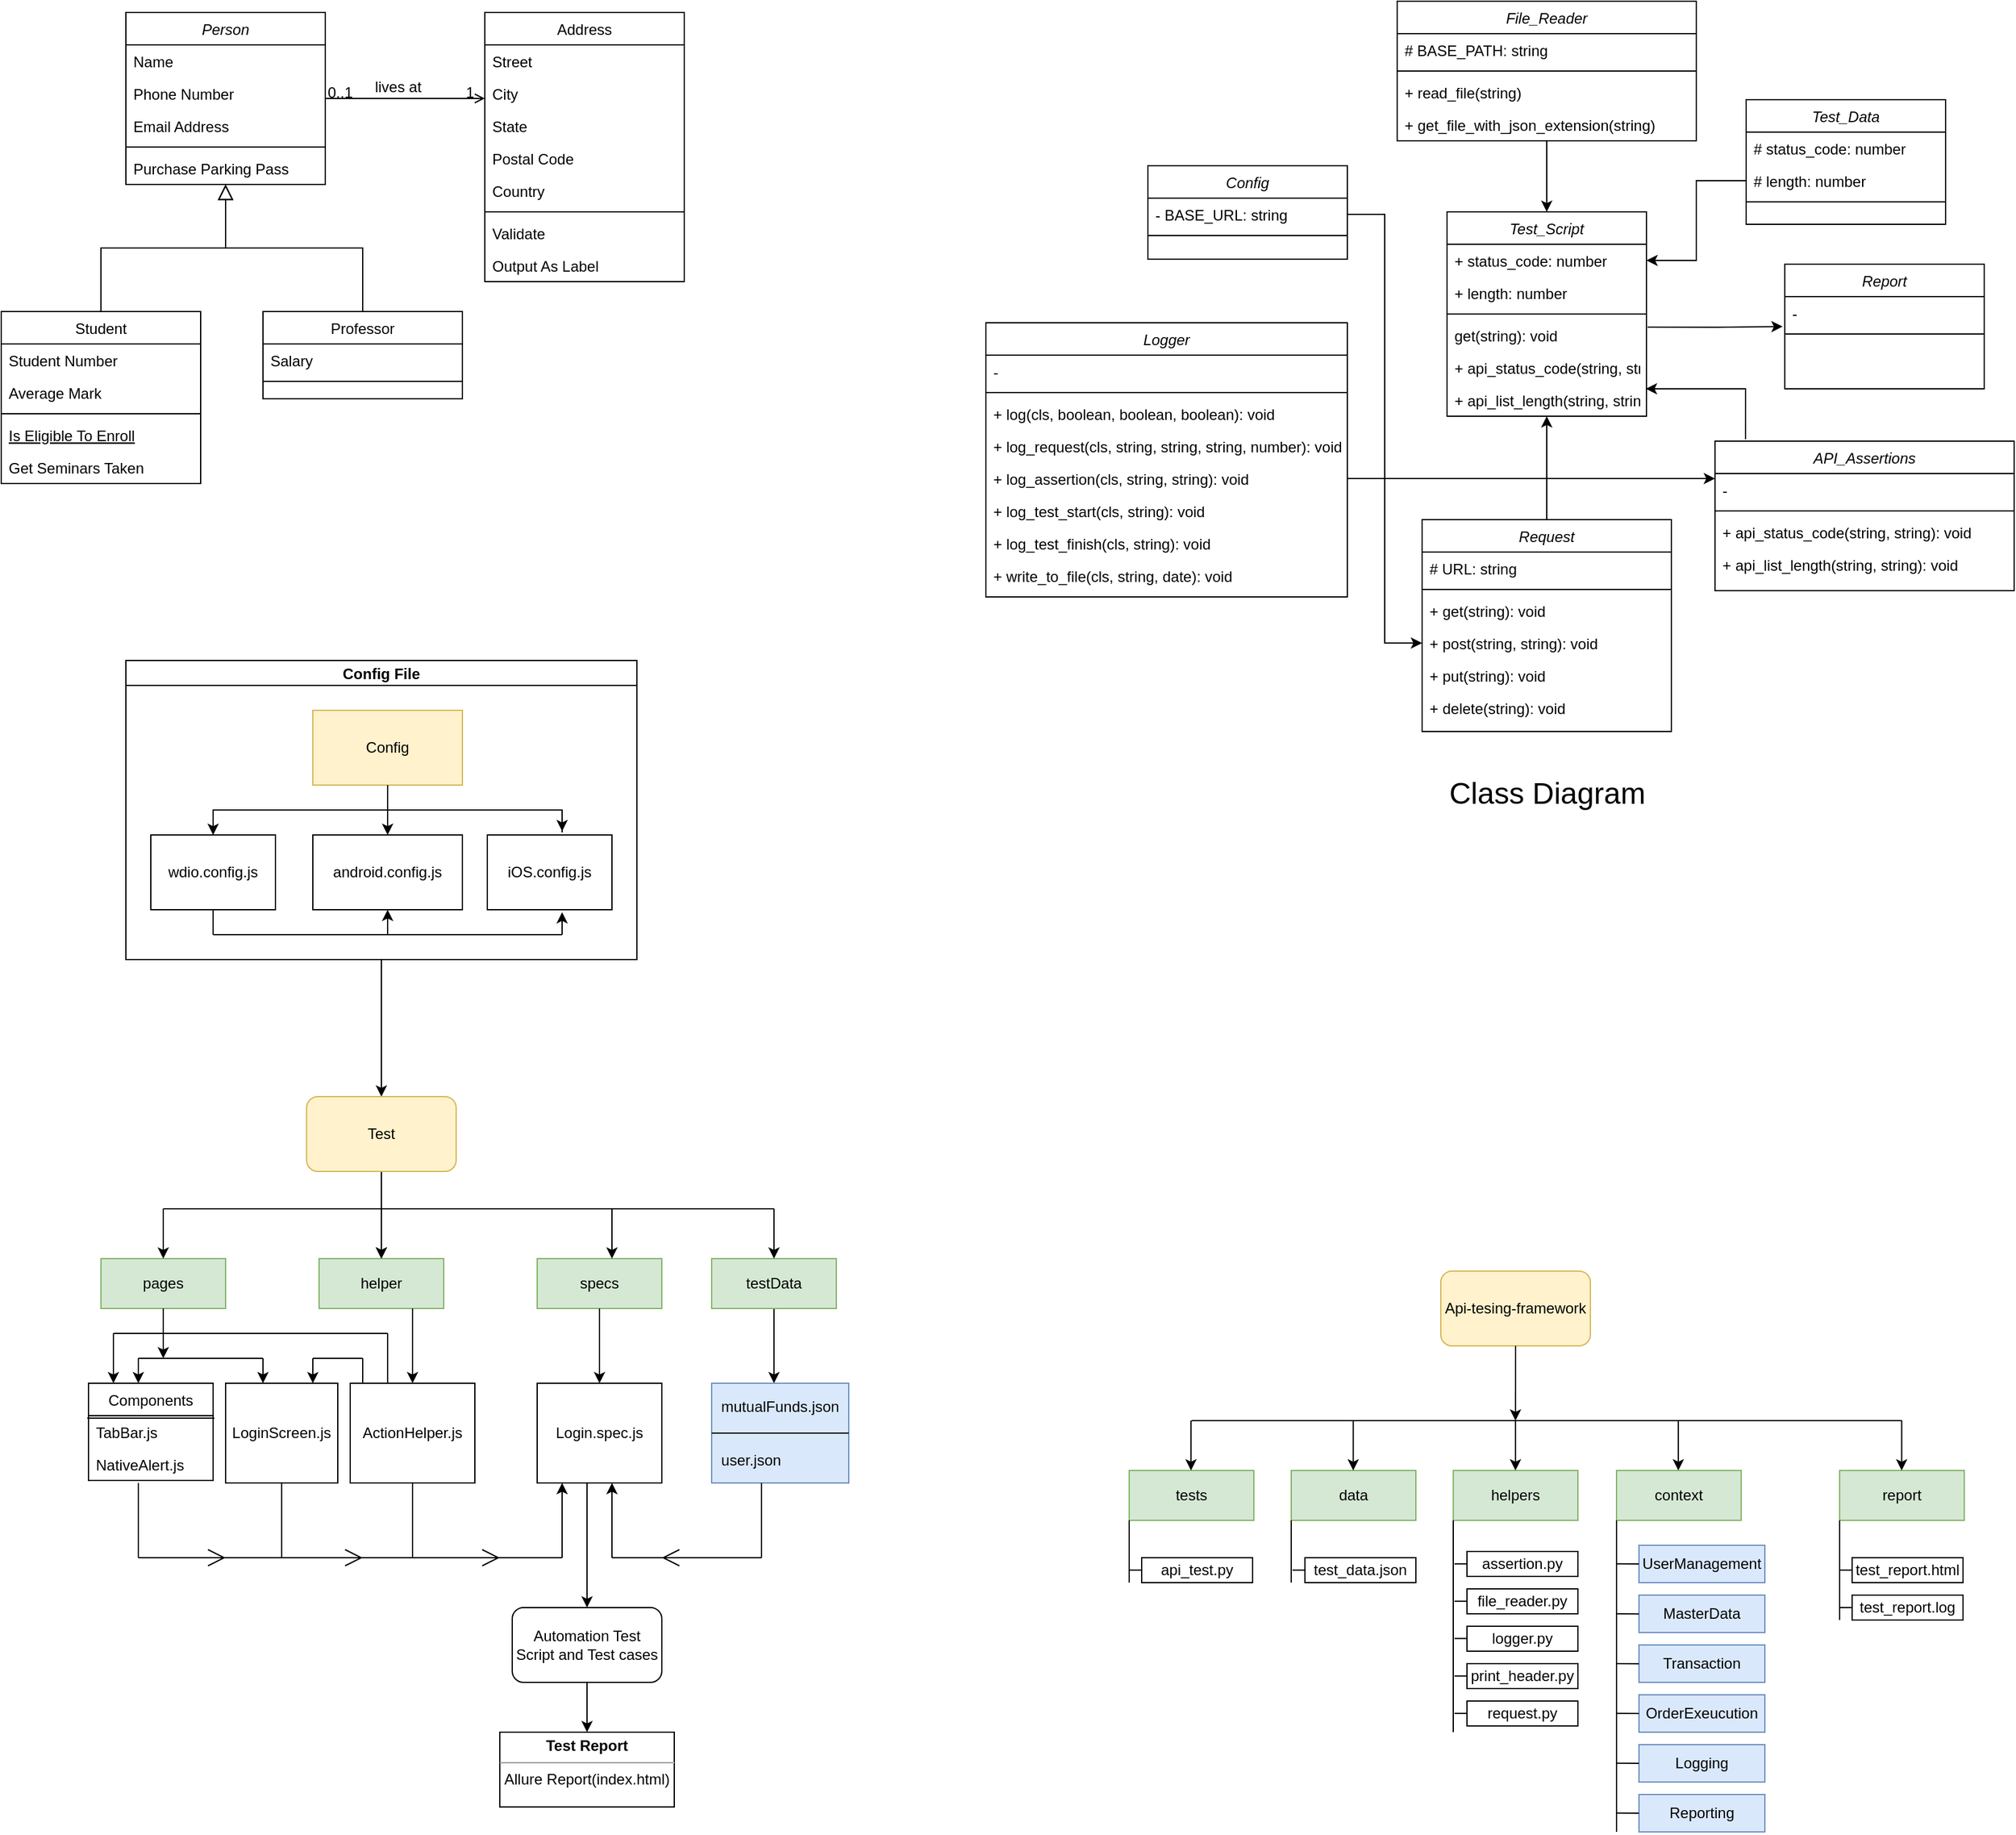 <mxfile version="17.5.0" type="github">
  <diagram id="C5RBs43oDa-KdzZeNtuy" name="Page-1">
    <mxGraphModel dx="1573" dy="789" grid="1" gridSize="10" guides="1" tooltips="1" connect="1" arrows="1" fold="1" page="1" pageScale="1" pageWidth="827" pageHeight="1169" math="0" shadow="0">
      <root>
        <mxCell id="WIyWlLk6GJQsqaUBKTNV-0" />
        <mxCell id="WIyWlLk6GJQsqaUBKTNV-1" parent="WIyWlLk6GJQsqaUBKTNV-0" />
        <mxCell id="zkfFHV4jXpPFQw0GAbJ--0" value="Person" style="swimlane;fontStyle=2;align=center;verticalAlign=top;childLayout=stackLayout;horizontal=1;startSize=26;horizontalStack=0;resizeParent=1;resizeLast=0;collapsible=1;marginBottom=0;rounded=0;shadow=0;strokeWidth=1;" parent="WIyWlLk6GJQsqaUBKTNV-1" vertex="1">
          <mxGeometry x="220" y="120" width="160" height="138" as="geometry">
            <mxRectangle x="230" y="140" width="160" height="26" as="alternateBounds" />
          </mxGeometry>
        </mxCell>
        <mxCell id="zkfFHV4jXpPFQw0GAbJ--1" value="Name" style="text;align=left;verticalAlign=top;spacingLeft=4;spacingRight=4;overflow=hidden;rotatable=0;points=[[0,0.5],[1,0.5]];portConstraint=eastwest;" parent="zkfFHV4jXpPFQw0GAbJ--0" vertex="1">
          <mxGeometry y="26" width="160" height="26" as="geometry" />
        </mxCell>
        <mxCell id="zkfFHV4jXpPFQw0GAbJ--2" value="Phone Number" style="text;align=left;verticalAlign=top;spacingLeft=4;spacingRight=4;overflow=hidden;rotatable=0;points=[[0,0.5],[1,0.5]];portConstraint=eastwest;rounded=0;shadow=0;html=0;" parent="zkfFHV4jXpPFQw0GAbJ--0" vertex="1">
          <mxGeometry y="52" width="160" height="26" as="geometry" />
        </mxCell>
        <mxCell id="zkfFHV4jXpPFQw0GAbJ--3" value="Email Address" style="text;align=left;verticalAlign=top;spacingLeft=4;spacingRight=4;overflow=hidden;rotatable=0;points=[[0,0.5],[1,0.5]];portConstraint=eastwest;rounded=0;shadow=0;html=0;" parent="zkfFHV4jXpPFQw0GAbJ--0" vertex="1">
          <mxGeometry y="78" width="160" height="26" as="geometry" />
        </mxCell>
        <mxCell id="zkfFHV4jXpPFQw0GAbJ--4" value="" style="line;html=1;strokeWidth=1;align=left;verticalAlign=middle;spacingTop=-1;spacingLeft=3;spacingRight=3;rotatable=0;labelPosition=right;points=[];portConstraint=eastwest;" parent="zkfFHV4jXpPFQw0GAbJ--0" vertex="1">
          <mxGeometry y="104" width="160" height="8" as="geometry" />
        </mxCell>
        <mxCell id="zkfFHV4jXpPFQw0GAbJ--5" value="Purchase Parking Pass" style="text;align=left;verticalAlign=top;spacingLeft=4;spacingRight=4;overflow=hidden;rotatable=0;points=[[0,0.5],[1,0.5]];portConstraint=eastwest;" parent="zkfFHV4jXpPFQw0GAbJ--0" vertex="1">
          <mxGeometry y="112" width="160" height="26" as="geometry" />
        </mxCell>
        <mxCell id="zkfFHV4jXpPFQw0GAbJ--6" value="Student" style="swimlane;fontStyle=0;align=center;verticalAlign=top;childLayout=stackLayout;horizontal=1;startSize=26;horizontalStack=0;resizeParent=1;resizeLast=0;collapsible=1;marginBottom=0;rounded=0;shadow=0;strokeWidth=1;" parent="WIyWlLk6GJQsqaUBKTNV-1" vertex="1">
          <mxGeometry x="120" y="360" width="160" height="138" as="geometry">
            <mxRectangle x="130" y="380" width="160" height="26" as="alternateBounds" />
          </mxGeometry>
        </mxCell>
        <mxCell id="zkfFHV4jXpPFQw0GAbJ--7" value="Student Number" style="text;align=left;verticalAlign=top;spacingLeft=4;spacingRight=4;overflow=hidden;rotatable=0;points=[[0,0.5],[1,0.5]];portConstraint=eastwest;" parent="zkfFHV4jXpPFQw0GAbJ--6" vertex="1">
          <mxGeometry y="26" width="160" height="26" as="geometry" />
        </mxCell>
        <mxCell id="zkfFHV4jXpPFQw0GAbJ--8" value="Average Mark" style="text;align=left;verticalAlign=top;spacingLeft=4;spacingRight=4;overflow=hidden;rotatable=0;points=[[0,0.5],[1,0.5]];portConstraint=eastwest;rounded=0;shadow=0;html=0;" parent="zkfFHV4jXpPFQw0GAbJ--6" vertex="1">
          <mxGeometry y="52" width="160" height="26" as="geometry" />
        </mxCell>
        <mxCell id="zkfFHV4jXpPFQw0GAbJ--9" value="" style="line;html=1;strokeWidth=1;align=left;verticalAlign=middle;spacingTop=-1;spacingLeft=3;spacingRight=3;rotatable=0;labelPosition=right;points=[];portConstraint=eastwest;" parent="zkfFHV4jXpPFQw0GAbJ--6" vertex="1">
          <mxGeometry y="78" width="160" height="8" as="geometry" />
        </mxCell>
        <mxCell id="zkfFHV4jXpPFQw0GAbJ--10" value="Is Eligible To Enroll" style="text;align=left;verticalAlign=top;spacingLeft=4;spacingRight=4;overflow=hidden;rotatable=0;points=[[0,0.5],[1,0.5]];portConstraint=eastwest;fontStyle=4" parent="zkfFHV4jXpPFQw0GAbJ--6" vertex="1">
          <mxGeometry y="86" width="160" height="26" as="geometry" />
        </mxCell>
        <mxCell id="zkfFHV4jXpPFQw0GAbJ--11" value="Get Seminars Taken" style="text;align=left;verticalAlign=top;spacingLeft=4;spacingRight=4;overflow=hidden;rotatable=0;points=[[0,0.5],[1,0.5]];portConstraint=eastwest;" parent="zkfFHV4jXpPFQw0GAbJ--6" vertex="1">
          <mxGeometry y="112" width="160" height="26" as="geometry" />
        </mxCell>
        <mxCell id="zkfFHV4jXpPFQw0GAbJ--12" value="" style="endArrow=block;endSize=10;endFill=0;shadow=0;strokeWidth=1;rounded=0;edgeStyle=elbowEdgeStyle;elbow=vertical;" parent="WIyWlLk6GJQsqaUBKTNV-1" source="zkfFHV4jXpPFQw0GAbJ--6" target="zkfFHV4jXpPFQw0GAbJ--0" edge="1">
          <mxGeometry width="160" relative="1" as="geometry">
            <mxPoint x="200" y="203" as="sourcePoint" />
            <mxPoint x="200" y="203" as="targetPoint" />
          </mxGeometry>
        </mxCell>
        <mxCell id="zkfFHV4jXpPFQw0GAbJ--13" value="Professor" style="swimlane;fontStyle=0;align=center;verticalAlign=top;childLayout=stackLayout;horizontal=1;startSize=26;horizontalStack=0;resizeParent=1;resizeLast=0;collapsible=1;marginBottom=0;rounded=0;shadow=0;strokeWidth=1;" parent="WIyWlLk6GJQsqaUBKTNV-1" vertex="1">
          <mxGeometry x="330" y="360" width="160" height="70" as="geometry">
            <mxRectangle x="340" y="380" width="170" height="26" as="alternateBounds" />
          </mxGeometry>
        </mxCell>
        <mxCell id="zkfFHV4jXpPFQw0GAbJ--14" value="Salary" style="text;align=left;verticalAlign=top;spacingLeft=4;spacingRight=4;overflow=hidden;rotatable=0;points=[[0,0.5],[1,0.5]];portConstraint=eastwest;" parent="zkfFHV4jXpPFQw0GAbJ--13" vertex="1">
          <mxGeometry y="26" width="160" height="26" as="geometry" />
        </mxCell>
        <mxCell id="zkfFHV4jXpPFQw0GAbJ--15" value="" style="line;html=1;strokeWidth=1;align=left;verticalAlign=middle;spacingTop=-1;spacingLeft=3;spacingRight=3;rotatable=0;labelPosition=right;points=[];portConstraint=eastwest;" parent="zkfFHV4jXpPFQw0GAbJ--13" vertex="1">
          <mxGeometry y="52" width="160" height="8" as="geometry" />
        </mxCell>
        <mxCell id="zkfFHV4jXpPFQw0GAbJ--16" value="" style="endArrow=block;endSize=10;endFill=0;shadow=0;strokeWidth=1;rounded=0;edgeStyle=elbowEdgeStyle;elbow=vertical;" parent="WIyWlLk6GJQsqaUBKTNV-1" source="zkfFHV4jXpPFQw0GAbJ--13" target="zkfFHV4jXpPFQw0GAbJ--0" edge="1">
          <mxGeometry width="160" relative="1" as="geometry">
            <mxPoint x="210" y="373" as="sourcePoint" />
            <mxPoint x="310" y="271" as="targetPoint" />
          </mxGeometry>
        </mxCell>
        <mxCell id="zkfFHV4jXpPFQw0GAbJ--17" value="Address" style="swimlane;fontStyle=0;align=center;verticalAlign=top;childLayout=stackLayout;horizontal=1;startSize=26;horizontalStack=0;resizeParent=1;resizeLast=0;collapsible=1;marginBottom=0;rounded=0;shadow=0;strokeWidth=1;" parent="WIyWlLk6GJQsqaUBKTNV-1" vertex="1">
          <mxGeometry x="508" y="120" width="160" height="216" as="geometry">
            <mxRectangle x="550" y="140" width="160" height="26" as="alternateBounds" />
          </mxGeometry>
        </mxCell>
        <mxCell id="zkfFHV4jXpPFQw0GAbJ--18" value="Street" style="text;align=left;verticalAlign=top;spacingLeft=4;spacingRight=4;overflow=hidden;rotatable=0;points=[[0,0.5],[1,0.5]];portConstraint=eastwest;" parent="zkfFHV4jXpPFQw0GAbJ--17" vertex="1">
          <mxGeometry y="26" width="160" height="26" as="geometry" />
        </mxCell>
        <mxCell id="zkfFHV4jXpPFQw0GAbJ--19" value="City" style="text;align=left;verticalAlign=top;spacingLeft=4;spacingRight=4;overflow=hidden;rotatable=0;points=[[0,0.5],[1,0.5]];portConstraint=eastwest;rounded=0;shadow=0;html=0;" parent="zkfFHV4jXpPFQw0GAbJ--17" vertex="1">
          <mxGeometry y="52" width="160" height="26" as="geometry" />
        </mxCell>
        <mxCell id="zkfFHV4jXpPFQw0GAbJ--20" value="State" style="text;align=left;verticalAlign=top;spacingLeft=4;spacingRight=4;overflow=hidden;rotatable=0;points=[[0,0.5],[1,0.5]];portConstraint=eastwest;rounded=0;shadow=0;html=0;" parent="zkfFHV4jXpPFQw0GAbJ--17" vertex="1">
          <mxGeometry y="78" width="160" height="26" as="geometry" />
        </mxCell>
        <mxCell id="zkfFHV4jXpPFQw0GAbJ--21" value="Postal Code" style="text;align=left;verticalAlign=top;spacingLeft=4;spacingRight=4;overflow=hidden;rotatable=0;points=[[0,0.5],[1,0.5]];portConstraint=eastwest;rounded=0;shadow=0;html=0;" parent="zkfFHV4jXpPFQw0GAbJ--17" vertex="1">
          <mxGeometry y="104" width="160" height="26" as="geometry" />
        </mxCell>
        <mxCell id="zkfFHV4jXpPFQw0GAbJ--22" value="Country" style="text;align=left;verticalAlign=top;spacingLeft=4;spacingRight=4;overflow=hidden;rotatable=0;points=[[0,0.5],[1,0.5]];portConstraint=eastwest;rounded=0;shadow=0;html=0;" parent="zkfFHV4jXpPFQw0GAbJ--17" vertex="1">
          <mxGeometry y="130" width="160" height="26" as="geometry" />
        </mxCell>
        <mxCell id="zkfFHV4jXpPFQw0GAbJ--23" value="" style="line;html=1;strokeWidth=1;align=left;verticalAlign=middle;spacingTop=-1;spacingLeft=3;spacingRight=3;rotatable=0;labelPosition=right;points=[];portConstraint=eastwest;" parent="zkfFHV4jXpPFQw0GAbJ--17" vertex="1">
          <mxGeometry y="156" width="160" height="8" as="geometry" />
        </mxCell>
        <mxCell id="zkfFHV4jXpPFQw0GAbJ--24" value="Validate" style="text;align=left;verticalAlign=top;spacingLeft=4;spacingRight=4;overflow=hidden;rotatable=0;points=[[0,0.5],[1,0.5]];portConstraint=eastwest;" parent="zkfFHV4jXpPFQw0GAbJ--17" vertex="1">
          <mxGeometry y="164" width="160" height="26" as="geometry" />
        </mxCell>
        <mxCell id="zkfFHV4jXpPFQw0GAbJ--25" value="Output As Label" style="text;align=left;verticalAlign=top;spacingLeft=4;spacingRight=4;overflow=hidden;rotatable=0;points=[[0,0.5],[1,0.5]];portConstraint=eastwest;" parent="zkfFHV4jXpPFQw0GAbJ--17" vertex="1">
          <mxGeometry y="190" width="160" height="26" as="geometry" />
        </mxCell>
        <mxCell id="zkfFHV4jXpPFQw0GAbJ--26" value="" style="endArrow=open;shadow=0;strokeWidth=1;rounded=0;endFill=1;edgeStyle=elbowEdgeStyle;elbow=vertical;" parent="WIyWlLk6GJQsqaUBKTNV-1" source="zkfFHV4jXpPFQw0GAbJ--0" target="zkfFHV4jXpPFQw0GAbJ--17" edge="1">
          <mxGeometry x="0.5" y="41" relative="1" as="geometry">
            <mxPoint x="380" y="192" as="sourcePoint" />
            <mxPoint x="540" y="192" as="targetPoint" />
            <mxPoint x="-40" y="32" as="offset" />
          </mxGeometry>
        </mxCell>
        <mxCell id="zkfFHV4jXpPFQw0GAbJ--27" value="0..1" style="resizable=0;align=left;verticalAlign=bottom;labelBackgroundColor=none;fontSize=12;" parent="zkfFHV4jXpPFQw0GAbJ--26" connectable="0" vertex="1">
          <mxGeometry x="-1" relative="1" as="geometry">
            <mxPoint y="4" as="offset" />
          </mxGeometry>
        </mxCell>
        <mxCell id="zkfFHV4jXpPFQw0GAbJ--28" value="1" style="resizable=0;align=right;verticalAlign=bottom;labelBackgroundColor=none;fontSize=12;" parent="zkfFHV4jXpPFQw0GAbJ--26" connectable="0" vertex="1">
          <mxGeometry x="1" relative="1" as="geometry">
            <mxPoint x="-7" y="4" as="offset" />
          </mxGeometry>
        </mxCell>
        <mxCell id="zkfFHV4jXpPFQw0GAbJ--29" value="lives at" style="text;html=1;resizable=0;points=[];;align=center;verticalAlign=middle;labelBackgroundColor=none;rounded=0;shadow=0;strokeWidth=1;fontSize=12;" parent="zkfFHV4jXpPFQw0GAbJ--26" vertex="1" connectable="0">
          <mxGeometry x="0.5" y="49" relative="1" as="geometry">
            <mxPoint x="-38" y="40" as="offset" />
          </mxGeometry>
        </mxCell>
        <mxCell id="Cpn81vxbiHAbHOQu9__5-204" value="" style="edgeStyle=orthogonalEdgeStyle;rounded=0;orthogonalLoop=1;jettySize=auto;html=1;" edge="1" parent="WIyWlLk6GJQsqaUBKTNV-1" source="Cpn81vxbiHAbHOQu9__5-205">
          <mxGeometry relative="1" as="geometry">
            <mxPoint x="425" y="990" as="targetPoint" />
          </mxGeometry>
        </mxCell>
        <mxCell id="Cpn81vxbiHAbHOQu9__5-205" value="Config File" style="swimlane;startSize=20;horizontal=1;containerType=tree;newEdgeStyle={&quot;edgeStyle&quot;:&quot;elbowEdgeStyle&quot;,&quot;startArrow&quot;:&quot;none&quot;,&quot;endArrow&quot;:&quot;none&quot;};" vertex="1" parent="WIyWlLk6GJQsqaUBKTNV-1">
          <mxGeometry x="220" y="640" width="410" height="240" as="geometry">
            <mxRectangle x="50" y="40" width="70" height="20" as="alternateBounds" />
          </mxGeometry>
        </mxCell>
        <mxCell id="Cpn81vxbiHAbHOQu9__5-206" value="" style="edgeStyle=elbowEdgeStyle;elbow=vertical;startArrow=none;endArrow=none;rounded=0;" edge="1" parent="Cpn81vxbiHAbHOQu9__5-205" source="Cpn81vxbiHAbHOQu9__5-208" target="Cpn81vxbiHAbHOQu9__5-209">
          <mxGeometry relative="1" as="geometry" />
        </mxCell>
        <mxCell id="Cpn81vxbiHAbHOQu9__5-207" value="" style="edgeStyle=elbowEdgeStyle;elbow=vertical;startArrow=none;endArrow=none;rounded=0;entryX=0.5;entryY=0;entryDx=0;entryDy=0;exitX=0.5;exitY=1;exitDx=0;exitDy=0;" edge="1" parent="Cpn81vxbiHAbHOQu9__5-205" source="Cpn81vxbiHAbHOQu9__5-208" target="Cpn81vxbiHAbHOQu9__5-210">
          <mxGeometry relative="1" as="geometry">
            <mxPoint x="220" y="130" as="targetPoint" />
          </mxGeometry>
        </mxCell>
        <UserObject label="Config" treeRoot="1" id="Cpn81vxbiHAbHOQu9__5-208">
          <mxCell style="whiteSpace=wrap;html=1;align=center;treeFolding=1;treeMoving=1;newEdgeStyle={&quot;edgeStyle&quot;:&quot;elbowEdgeStyle&quot;,&quot;startArrow&quot;:&quot;none&quot;,&quot;endArrow&quot;:&quot;none&quot;};fillColor=#fff2cc;strokeColor=#d6b656;" vertex="1" parent="Cpn81vxbiHAbHOQu9__5-205">
            <mxGeometry x="150" y="40" width="120" height="60" as="geometry" />
          </mxCell>
        </UserObject>
        <mxCell id="Cpn81vxbiHAbHOQu9__5-209" value="wdio.config.js" style="whiteSpace=wrap;html=1;align=center;verticalAlign=middle;treeFolding=1;treeMoving=1;newEdgeStyle={&quot;edgeStyle&quot;:&quot;elbowEdgeStyle&quot;,&quot;startArrow&quot;:&quot;none&quot;,&quot;endArrow&quot;:&quot;none&quot;};" vertex="1" parent="Cpn81vxbiHAbHOQu9__5-205">
          <mxGeometry x="20" y="140" width="100" height="60" as="geometry" />
        </mxCell>
        <mxCell id="Cpn81vxbiHAbHOQu9__5-210" value="android.config.js" style="whiteSpace=wrap;html=1;align=center;verticalAlign=middle;treeFolding=1;treeMoving=1;newEdgeStyle={&quot;edgeStyle&quot;:&quot;elbowEdgeStyle&quot;,&quot;startArrow&quot;:&quot;none&quot;,&quot;endArrow&quot;:&quot;none&quot;};" vertex="1" parent="Cpn81vxbiHAbHOQu9__5-205">
          <mxGeometry x="150" y="140" width="120" height="60" as="geometry" />
        </mxCell>
        <mxCell id="Cpn81vxbiHAbHOQu9__5-211" value="iOS.config.js" style="whiteSpace=wrap;html=1;align=center;verticalAlign=middle;treeFolding=1;treeMoving=1;newEdgeStyle={&quot;edgeStyle&quot;:&quot;elbowEdgeStyle&quot;,&quot;startArrow&quot;:&quot;none&quot;,&quot;endArrow&quot;:&quot;none&quot;};" vertex="1" parent="Cpn81vxbiHAbHOQu9__5-205">
          <mxGeometry x="290" y="140" width="100" height="60" as="geometry" />
        </mxCell>
        <mxCell id="Cpn81vxbiHAbHOQu9__5-212" value="" style="edgeStyle=elbowEdgeStyle;elbow=vertical;startArrow=none;endArrow=none;rounded=0;exitX=0.6;exitY=-0.033;exitDx=0;exitDy=0;exitPerimeter=0;entryX=0.5;entryY=1;entryDx=0;entryDy=0;" edge="1" parent="Cpn81vxbiHAbHOQu9__5-205" source="Cpn81vxbiHAbHOQu9__5-211" target="Cpn81vxbiHAbHOQu9__5-208">
          <mxGeometry relative="1" as="geometry">
            <mxPoint x="350" y="130" as="sourcePoint" />
            <mxPoint x="210" y="110" as="targetPoint" />
            <Array as="points">
              <mxPoint x="210" y="120" />
              <mxPoint x="210" y="120" />
            </Array>
          </mxGeometry>
        </mxCell>
        <mxCell id="Cpn81vxbiHAbHOQu9__5-213" value="" style="edgeStyle=segmentEdgeStyle;endArrow=classic;html=1;rounded=0;" edge="1" parent="Cpn81vxbiHAbHOQu9__5-205">
          <mxGeometry width="50" height="50" relative="1" as="geometry">
            <mxPoint x="70" y="220" as="sourcePoint" />
            <mxPoint x="210" y="200" as="targetPoint" />
            <Array as="points">
              <mxPoint x="160" y="220" />
              <mxPoint x="210" y="220" />
            </Array>
          </mxGeometry>
        </mxCell>
        <mxCell id="Cpn81vxbiHAbHOQu9__5-214" value="" style="endArrow=classic;html=1;rounded=0;" edge="1" parent="WIyWlLk6GJQsqaUBKTNV-1">
          <mxGeometry width="50" height="50" relative="1" as="geometry">
            <mxPoint x="290" y="760" as="sourcePoint" />
            <mxPoint x="290" y="780" as="targetPoint" />
          </mxGeometry>
        </mxCell>
        <mxCell id="Cpn81vxbiHAbHOQu9__5-215" value="" style="endArrow=classic;html=1;rounded=0;entryX=0.5;entryY=0;entryDx=0;entryDy=0;" edge="1" parent="WIyWlLk6GJQsqaUBKTNV-1" target="Cpn81vxbiHAbHOQu9__5-210">
          <mxGeometry width="50" height="50" relative="1" as="geometry">
            <mxPoint x="430" y="740" as="sourcePoint" />
            <mxPoint x="300" y="790" as="targetPoint" />
          </mxGeometry>
        </mxCell>
        <mxCell id="Cpn81vxbiHAbHOQu9__5-216" value="" style="endArrow=classic;html=1;rounded=0;entryX=0.6;entryY=-0.05;entryDx=0;entryDy=0;entryPerimeter=0;" edge="1" parent="WIyWlLk6GJQsqaUBKTNV-1" target="Cpn81vxbiHAbHOQu9__5-211">
          <mxGeometry width="50" height="50" relative="1" as="geometry">
            <mxPoint x="570" y="760" as="sourcePoint" />
            <mxPoint x="310" y="800" as="targetPoint" />
          </mxGeometry>
        </mxCell>
        <mxCell id="Cpn81vxbiHAbHOQu9__5-217" value="" style="edgeStyle=orthogonalEdgeStyle;rounded=0;orthogonalLoop=1;jettySize=auto;html=1;entryX=0.5;entryY=0;entryDx=0;entryDy=0;" edge="1" parent="WIyWlLk6GJQsqaUBKTNV-1" source="Cpn81vxbiHAbHOQu9__5-218" target="Cpn81vxbiHAbHOQu9__5-220">
          <mxGeometry relative="1" as="geometry">
            <mxPoint x="425" y="1080" as="targetPoint" />
            <Array as="points" />
          </mxGeometry>
        </mxCell>
        <mxCell id="Cpn81vxbiHAbHOQu9__5-218" value="Test" style="rounded=1;whiteSpace=wrap;html=1;fillColor=#fff2cc;strokeColor=#d6b656;" vertex="1" parent="WIyWlLk6GJQsqaUBKTNV-1">
          <mxGeometry x="365" y="990" width="120" height="60" as="geometry" />
        </mxCell>
        <mxCell id="Cpn81vxbiHAbHOQu9__5-219" value="pages" style="rounded=0;whiteSpace=wrap;html=1;fillColor=#d5e8d4;strokeColor=#82b366;" vertex="1" parent="WIyWlLk6GJQsqaUBKTNV-1">
          <mxGeometry x="200" y="1120" width="100" height="40" as="geometry" />
        </mxCell>
        <mxCell id="Cpn81vxbiHAbHOQu9__5-220" value="helper" style="rounded=0;whiteSpace=wrap;html=1;fillColor=#d5e8d4;strokeColor=#82b366;" vertex="1" parent="WIyWlLk6GJQsqaUBKTNV-1">
          <mxGeometry x="375" y="1120" width="100" height="40" as="geometry" />
        </mxCell>
        <mxCell id="Cpn81vxbiHAbHOQu9__5-221" value="specs" style="rounded=0;whiteSpace=wrap;html=1;fillColor=#d5e8d4;strokeColor=#82b366;" vertex="1" parent="WIyWlLk6GJQsqaUBKTNV-1">
          <mxGeometry x="550" y="1120" width="100" height="40" as="geometry" />
        </mxCell>
        <mxCell id="Cpn81vxbiHAbHOQu9__5-222" value="" style="endArrow=none;html=1;rounded=0;" edge="1" parent="WIyWlLk6GJQsqaUBKTNV-1">
          <mxGeometry width="50" height="50" relative="1" as="geometry">
            <mxPoint x="250" y="1080" as="sourcePoint" />
            <mxPoint x="740" y="1080" as="targetPoint" />
            <Array as="points" />
          </mxGeometry>
        </mxCell>
        <mxCell id="Cpn81vxbiHAbHOQu9__5-223" value="" style="endArrow=classic;html=1;rounded=0;entryX=0.5;entryY=0;entryDx=0;entryDy=0;" edge="1" parent="WIyWlLk6GJQsqaUBKTNV-1" target="Cpn81vxbiHAbHOQu9__5-219">
          <mxGeometry width="50" height="50" relative="1" as="geometry">
            <mxPoint x="250" y="1080" as="sourcePoint" />
            <mxPoint x="610" y="1080" as="targetPoint" />
          </mxGeometry>
        </mxCell>
        <mxCell id="Cpn81vxbiHAbHOQu9__5-224" value="" style="endArrow=classic;html=1;rounded=0;entryX=0.5;entryY=0;entryDx=0;entryDy=0;" edge="1" parent="WIyWlLk6GJQsqaUBKTNV-1" target="Cpn81vxbiHAbHOQu9__5-220">
          <mxGeometry width="50" height="50" relative="1" as="geometry">
            <mxPoint x="425" y="1080" as="sourcePoint" />
            <mxPoint x="610" y="1080" as="targetPoint" />
          </mxGeometry>
        </mxCell>
        <mxCell id="Cpn81vxbiHAbHOQu9__5-225" value="" style="endArrow=classic;html=1;rounded=0;" edge="1" parent="WIyWlLk6GJQsqaUBKTNV-1">
          <mxGeometry width="50" height="50" relative="1" as="geometry">
            <mxPoint x="610" y="1080" as="sourcePoint" />
            <mxPoint x="610" y="1120" as="targetPoint" />
          </mxGeometry>
        </mxCell>
        <mxCell id="Cpn81vxbiHAbHOQu9__5-226" value="Components" style="swimlane;fontStyle=0;childLayout=stackLayout;horizontal=1;startSize=26;horizontalStack=0;resizeParent=1;resizeParentMax=0;resizeLast=0;collapsible=1;marginBottom=0;" vertex="1" parent="WIyWlLk6GJQsqaUBKTNV-1">
          <mxGeometry x="190" y="1220" width="100" height="78" as="geometry" />
        </mxCell>
        <mxCell id="Cpn81vxbiHAbHOQu9__5-227" value="TabBar.js" style="text;strokeColor=none;fillColor=none;align=left;verticalAlign=top;spacingLeft=4;spacingRight=4;overflow=hidden;rotatable=0;points=[[0,0.5],[1,0.5]];portConstraint=eastwest;" vertex="1" parent="Cpn81vxbiHAbHOQu9__5-226">
          <mxGeometry y="26" width="100" height="26" as="geometry" />
        </mxCell>
        <mxCell id="Cpn81vxbiHAbHOQu9__5-228" value="NativeAlert.js" style="text;strokeColor=none;fillColor=none;align=left;verticalAlign=top;spacingLeft=4;spacingRight=4;overflow=hidden;rotatable=0;points=[[0,0.5],[1,0.5]];portConstraint=eastwest;" vertex="1" parent="Cpn81vxbiHAbHOQu9__5-226">
          <mxGeometry y="52" width="100" height="26" as="geometry" />
        </mxCell>
        <mxCell id="Cpn81vxbiHAbHOQu9__5-229" value="" style="endArrow=none;html=1;rounded=0;exitX=-0.01;exitY=0.077;exitDx=0;exitDy=0;exitPerimeter=0;entryX=1.01;entryY=0.077;entryDx=0;entryDy=0;entryPerimeter=0;" edge="1" parent="Cpn81vxbiHAbHOQu9__5-226" source="Cpn81vxbiHAbHOQu9__5-227" target="Cpn81vxbiHAbHOQu9__5-227">
          <mxGeometry width="50" height="50" relative="1" as="geometry">
            <mxPoint x="540" y="-170" as="sourcePoint" />
            <mxPoint x="590" y="-220" as="targetPoint" />
          </mxGeometry>
        </mxCell>
        <mxCell id="Cpn81vxbiHAbHOQu9__5-230" value="" style="endArrow=classic;html=1;rounded=0;" edge="1" parent="WIyWlLk6GJQsqaUBKTNV-1">
          <mxGeometry width="50" height="50" relative="1" as="geometry">
            <mxPoint x="230" y="1200" as="sourcePoint" />
            <mxPoint x="230" y="1220" as="targetPoint" />
          </mxGeometry>
        </mxCell>
        <mxCell id="Cpn81vxbiHAbHOQu9__5-231" value="" style="endArrow=none;html=1;rounded=0;" edge="1" parent="WIyWlLk6GJQsqaUBKTNV-1">
          <mxGeometry width="50" height="50" relative="1" as="geometry">
            <mxPoint x="230" y="1200" as="sourcePoint" />
            <mxPoint x="330" y="1200" as="targetPoint" />
          </mxGeometry>
        </mxCell>
        <mxCell id="Cpn81vxbiHAbHOQu9__5-232" value="" style="endArrow=classic;html=1;rounded=0;exitX=0.5;exitY=1;exitDx=0;exitDy=0;" edge="1" parent="WIyWlLk6GJQsqaUBKTNV-1" source="Cpn81vxbiHAbHOQu9__5-219">
          <mxGeometry width="50" height="50" relative="1" as="geometry">
            <mxPoint x="730" y="1260" as="sourcePoint" />
            <mxPoint x="250" y="1200" as="targetPoint" />
          </mxGeometry>
        </mxCell>
        <mxCell id="Cpn81vxbiHAbHOQu9__5-233" value="" style="endArrow=classic;html=1;rounded=0;" edge="1" parent="WIyWlLk6GJQsqaUBKTNV-1">
          <mxGeometry width="50" height="50" relative="1" as="geometry">
            <mxPoint x="330" y="1200" as="sourcePoint" />
            <mxPoint x="330" y="1220" as="targetPoint" />
          </mxGeometry>
        </mxCell>
        <mxCell id="Cpn81vxbiHAbHOQu9__5-234" value="LoginScreen.js" style="rounded=0;whiteSpace=wrap;html=1;" vertex="1" parent="WIyWlLk6GJQsqaUBKTNV-1">
          <mxGeometry x="300" y="1220" width="90" height="80" as="geometry" />
        </mxCell>
        <mxCell id="Cpn81vxbiHAbHOQu9__5-235" value="ActionHelper.js" style="rounded=0;whiteSpace=wrap;html=1;" vertex="1" parent="WIyWlLk6GJQsqaUBKTNV-1">
          <mxGeometry x="400" y="1220" width="100" height="80" as="geometry" />
        </mxCell>
        <mxCell id="Cpn81vxbiHAbHOQu9__5-236" value="" style="endArrow=classic;html=1;rounded=0;" edge="1" parent="WIyWlLk6GJQsqaUBKTNV-1">
          <mxGeometry width="50" height="50" relative="1" as="geometry">
            <mxPoint x="450" y="1160" as="sourcePoint" />
            <mxPoint x="450" y="1220" as="targetPoint" />
          </mxGeometry>
        </mxCell>
        <mxCell id="Cpn81vxbiHAbHOQu9__5-237" value="Login.spec.js" style="rounded=0;whiteSpace=wrap;html=1;" vertex="1" parent="WIyWlLk6GJQsqaUBKTNV-1">
          <mxGeometry x="550" y="1220" width="100" height="80" as="geometry" />
        </mxCell>
        <mxCell id="Cpn81vxbiHAbHOQu9__5-238" value="" style="endArrow=classic;html=1;rounded=0;exitX=0.5;exitY=1;exitDx=0;exitDy=0;entryX=0.5;entryY=0;entryDx=0;entryDy=0;" edge="1" parent="WIyWlLk6GJQsqaUBKTNV-1" source="Cpn81vxbiHAbHOQu9__5-221" target="Cpn81vxbiHAbHOQu9__5-237">
          <mxGeometry width="50" height="50" relative="1" as="geometry">
            <mxPoint x="730" y="1080" as="sourcePoint" />
            <mxPoint x="780" y="1030" as="targetPoint" />
          </mxGeometry>
        </mxCell>
        <mxCell id="Cpn81vxbiHAbHOQu9__5-239" value="" style="edgeStyle=orthogonalEdgeStyle;rounded=0;orthogonalLoop=1;jettySize=auto;html=1;entryX=0.5;entryY=0;entryDx=0;entryDy=0;" edge="1" parent="WIyWlLk6GJQsqaUBKTNV-1" source="Cpn81vxbiHAbHOQu9__5-240">
          <mxGeometry relative="1" as="geometry">
            <mxPoint x="740" y="1220" as="targetPoint" />
          </mxGeometry>
        </mxCell>
        <mxCell id="Cpn81vxbiHAbHOQu9__5-240" value="testData" style="rounded=0;whiteSpace=wrap;html=1;fillColor=#d5e8d4;strokeColor=#82b366;" vertex="1" parent="WIyWlLk6GJQsqaUBKTNV-1">
          <mxGeometry x="690" y="1120" width="100" height="40" as="geometry" />
        </mxCell>
        <mxCell id="Cpn81vxbiHAbHOQu9__5-241" value="" style="endArrow=classic;html=1;rounded=0;entryX=0.5;entryY=0;entryDx=0;entryDy=0;" edge="1" parent="WIyWlLk6GJQsqaUBKTNV-1" target="Cpn81vxbiHAbHOQu9__5-240">
          <mxGeometry width="50" height="50" relative="1" as="geometry">
            <mxPoint x="740" y="1080" as="sourcePoint" />
            <mxPoint x="780" y="1000" as="targetPoint" />
          </mxGeometry>
        </mxCell>
        <mxCell id="Cpn81vxbiHAbHOQu9__5-242" value="mutualFunds.json&lt;br&gt;&lt;br&gt;&lt;br&gt;&lt;div style=&quot;text-align: left&quot;&gt;&lt;span&gt;user.json&lt;/span&gt;&lt;/div&gt;" style="rounded=0;whiteSpace=wrap;html=1;fillColor=#dae8fc;strokeColor=#6c8ebf;" vertex="1" parent="WIyWlLk6GJQsqaUBKTNV-1">
          <mxGeometry x="690" y="1220" width="110" height="80" as="geometry" />
        </mxCell>
        <mxCell id="Cpn81vxbiHAbHOQu9__5-243" value="" style="endArrow=none;html=1;rounded=0;exitX=0;exitY=0.5;exitDx=0;exitDy=0;entryX=1;entryY=0.5;entryDx=0;entryDy=0;" edge="1" parent="WIyWlLk6GJQsqaUBKTNV-1" source="Cpn81vxbiHAbHOQu9__5-242" target="Cpn81vxbiHAbHOQu9__5-242">
          <mxGeometry width="50" height="50" relative="1" as="geometry">
            <mxPoint x="730" y="1210" as="sourcePoint" />
            <mxPoint x="780" y="1160" as="targetPoint" />
          </mxGeometry>
        </mxCell>
        <mxCell id="Cpn81vxbiHAbHOQu9__5-244" value="" style="endArrow=none;html=1;rounded=0;" edge="1" parent="WIyWlLk6GJQsqaUBKTNV-1">
          <mxGeometry width="50" height="50" relative="1" as="geometry">
            <mxPoint x="230" y="1360" as="sourcePoint" />
            <mxPoint x="450" y="1360" as="targetPoint" />
          </mxGeometry>
        </mxCell>
        <mxCell id="Cpn81vxbiHAbHOQu9__5-245" value="" style="endArrow=none;html=1;rounded=0;entryX=0.5;entryY=1;entryDx=0;entryDy=0;" edge="1" parent="WIyWlLk6GJQsqaUBKTNV-1" target="Cpn81vxbiHAbHOQu9__5-235">
          <mxGeometry width="50" height="50" relative="1" as="geometry">
            <mxPoint x="450" y="1360" as="sourcePoint" />
            <mxPoint x="500" y="1310" as="targetPoint" />
          </mxGeometry>
        </mxCell>
        <mxCell id="Cpn81vxbiHAbHOQu9__5-246" value="" style="endArrow=none;html=1;rounded=0;" edge="1" parent="WIyWlLk6GJQsqaUBKTNV-1">
          <mxGeometry width="50" height="50" relative="1" as="geometry">
            <mxPoint x="450" y="1360" as="sourcePoint" />
            <mxPoint x="570" y="1360" as="targetPoint" />
          </mxGeometry>
        </mxCell>
        <mxCell id="Cpn81vxbiHAbHOQu9__5-247" value="" style="endArrow=classic;html=1;rounded=0;" edge="1" parent="WIyWlLk6GJQsqaUBKTNV-1">
          <mxGeometry width="50" height="50" relative="1" as="geometry">
            <mxPoint x="610" y="1360" as="sourcePoint" />
            <mxPoint x="610" y="1300" as="targetPoint" />
          </mxGeometry>
        </mxCell>
        <mxCell id="Cpn81vxbiHAbHOQu9__5-248" value="" style="endArrow=none;html=1;rounded=0;" edge="1" parent="WIyWlLk6GJQsqaUBKTNV-1">
          <mxGeometry width="50" height="50" relative="1" as="geometry">
            <mxPoint x="430" y="1180" as="sourcePoint" />
            <mxPoint x="430" y="1220" as="targetPoint" />
          </mxGeometry>
        </mxCell>
        <mxCell id="Cpn81vxbiHAbHOQu9__5-249" value="" style="endArrow=none;html=1;rounded=0;" edge="1" parent="WIyWlLk6GJQsqaUBKTNV-1">
          <mxGeometry width="50" height="50" relative="1" as="geometry">
            <mxPoint x="210" y="1180" as="sourcePoint" />
            <mxPoint x="430" y="1180" as="targetPoint" />
          </mxGeometry>
        </mxCell>
        <mxCell id="Cpn81vxbiHAbHOQu9__5-250" value="" style="endArrow=classic;html=1;rounded=0;" edge="1" parent="WIyWlLk6GJQsqaUBKTNV-1">
          <mxGeometry width="50" height="50" relative="1" as="geometry">
            <mxPoint x="210" y="1180" as="sourcePoint" />
            <mxPoint x="210" y="1220" as="targetPoint" />
          </mxGeometry>
        </mxCell>
        <mxCell id="Cpn81vxbiHAbHOQu9__5-251" value="" style="endArrow=none;html=1;rounded=0;" edge="1" parent="WIyWlLk6GJQsqaUBKTNV-1">
          <mxGeometry width="50" height="50" relative="1" as="geometry">
            <mxPoint x="230" y="1360" as="sourcePoint" />
            <mxPoint x="230" y="1300" as="targetPoint" />
          </mxGeometry>
        </mxCell>
        <mxCell id="Cpn81vxbiHAbHOQu9__5-252" value="" style="endArrow=none;html=1;rounded=0;exitX=0.5;exitY=1;exitDx=0;exitDy=0;" edge="1" parent="WIyWlLk6GJQsqaUBKTNV-1" source="Cpn81vxbiHAbHOQu9__5-234">
          <mxGeometry width="50" height="50" relative="1" as="geometry">
            <mxPoint x="730" y="1160" as="sourcePoint" />
            <mxPoint x="345" y="1360" as="targetPoint" />
          </mxGeometry>
        </mxCell>
        <mxCell id="Cpn81vxbiHAbHOQu9__5-253" value="" style="endArrow=open;endSize=12;dashed=1;html=1;rounded=0;" edge="1" parent="WIyWlLk6GJQsqaUBKTNV-1">
          <mxGeometry width="160" relative="1" as="geometry">
            <mxPoint x="230" y="1360" as="sourcePoint" />
            <mxPoint x="300" y="1360" as="targetPoint" />
          </mxGeometry>
        </mxCell>
        <mxCell id="Cpn81vxbiHAbHOQu9__5-254" value="" style="endArrow=open;endSize=12;dashed=1;html=1;rounded=0;" edge="1" parent="WIyWlLk6GJQsqaUBKTNV-1">
          <mxGeometry width="160" relative="1" as="geometry">
            <mxPoint x="340" y="1360" as="sourcePoint" />
            <mxPoint x="410" y="1360" as="targetPoint" />
          </mxGeometry>
        </mxCell>
        <mxCell id="Cpn81vxbiHAbHOQu9__5-255" value="" style="endArrow=open;endSize=12;dashed=1;html=1;rounded=0;" edge="1" parent="WIyWlLk6GJQsqaUBKTNV-1">
          <mxGeometry width="160" relative="1" as="geometry">
            <mxPoint x="450" y="1360" as="sourcePoint" />
            <mxPoint x="520" y="1360" as="targetPoint" />
          </mxGeometry>
        </mxCell>
        <mxCell id="Cpn81vxbiHAbHOQu9__5-256" value="" style="endArrow=classic;html=1;rounded=0;" edge="1" parent="WIyWlLk6GJQsqaUBKTNV-1">
          <mxGeometry width="50" height="50" relative="1" as="geometry">
            <mxPoint x="370" y="1200" as="sourcePoint" />
            <mxPoint x="370" y="1220" as="targetPoint" />
            <Array as="points">
              <mxPoint x="370" y="1210" />
            </Array>
          </mxGeometry>
        </mxCell>
        <mxCell id="Cpn81vxbiHAbHOQu9__5-257" value="" style="endArrow=none;html=1;rounded=0;" edge="1" parent="WIyWlLk6GJQsqaUBKTNV-1">
          <mxGeometry width="50" height="50" relative="1" as="geometry">
            <mxPoint x="370" y="1200" as="sourcePoint" />
            <mxPoint x="410" y="1200" as="targetPoint" />
          </mxGeometry>
        </mxCell>
        <mxCell id="Cpn81vxbiHAbHOQu9__5-258" value="" style="endArrow=none;html=1;rounded=0;entryX=0.1;entryY=0;entryDx=0;entryDy=0;entryPerimeter=0;" edge="1" parent="WIyWlLk6GJQsqaUBKTNV-1" target="Cpn81vxbiHAbHOQu9__5-235">
          <mxGeometry width="50" height="50" relative="1" as="geometry">
            <mxPoint x="410" y="1200" as="sourcePoint" />
            <mxPoint x="780" y="1250" as="targetPoint" />
          </mxGeometry>
        </mxCell>
        <mxCell id="Cpn81vxbiHAbHOQu9__5-259" value="" style="endArrow=none;html=1;rounded=0;" edge="1" parent="WIyWlLk6GJQsqaUBKTNV-1">
          <mxGeometry width="50" height="50" relative="1" as="geometry">
            <mxPoint x="730" y="1300" as="sourcePoint" />
            <mxPoint x="730" y="1360" as="targetPoint" />
          </mxGeometry>
        </mxCell>
        <mxCell id="Cpn81vxbiHAbHOQu9__5-260" value="" style="endArrow=none;html=1;rounded=0;" edge="1" parent="WIyWlLk6GJQsqaUBKTNV-1">
          <mxGeometry width="50" height="50" relative="1" as="geometry">
            <mxPoint x="730" y="1360" as="sourcePoint" />
            <mxPoint x="610" y="1360" as="targetPoint" />
          </mxGeometry>
        </mxCell>
        <mxCell id="Cpn81vxbiHAbHOQu9__5-261" value="" style="endArrow=open;endSize=12;dashed=1;html=1;rounded=0;" edge="1" parent="WIyWlLk6GJQsqaUBKTNV-1">
          <mxGeometry width="160" relative="1" as="geometry">
            <mxPoint x="700" y="1360" as="sourcePoint" />
            <mxPoint x="650" y="1360" as="targetPoint" />
            <Array as="points">
              <mxPoint x="710" y="1360" />
            </Array>
          </mxGeometry>
        </mxCell>
        <mxCell id="Cpn81vxbiHAbHOQu9__5-262" value="" style="endArrow=classic;html=1;rounded=0;" edge="1" parent="WIyWlLk6GJQsqaUBKTNV-1">
          <mxGeometry width="50" height="50" relative="1" as="geometry">
            <mxPoint x="590" y="1300" as="sourcePoint" />
            <mxPoint x="590" y="1400" as="targetPoint" />
          </mxGeometry>
        </mxCell>
        <mxCell id="Cpn81vxbiHAbHOQu9__5-263" value="" style="endArrow=classic;html=1;rounded=0;" edge="1" parent="WIyWlLk6GJQsqaUBKTNV-1">
          <mxGeometry width="50" height="50" relative="1" as="geometry">
            <mxPoint x="570" y="1360" as="sourcePoint" />
            <mxPoint x="570" y="1300" as="targetPoint" />
            <Array as="points">
              <mxPoint x="570" y="1330" />
            </Array>
          </mxGeometry>
        </mxCell>
        <mxCell id="Cpn81vxbiHAbHOQu9__5-264" value="Automation Test Script and Test cases" style="rounded=1;whiteSpace=wrap;html=1;" vertex="1" parent="WIyWlLk6GJQsqaUBKTNV-1">
          <mxGeometry x="530" y="1400" width="120" height="60" as="geometry" />
        </mxCell>
        <mxCell id="Cpn81vxbiHAbHOQu9__5-265" value="" style="endArrow=classic;html=1;rounded=0;exitX=0.5;exitY=1;exitDx=0;exitDy=0;" edge="1" parent="WIyWlLk6GJQsqaUBKTNV-1" source="Cpn81vxbiHAbHOQu9__5-264">
          <mxGeometry width="50" height="50" relative="1" as="geometry">
            <mxPoint x="730" y="1320" as="sourcePoint" />
            <mxPoint x="590" y="1500" as="targetPoint" />
          </mxGeometry>
        </mxCell>
        <mxCell id="Cpn81vxbiHAbHOQu9__5-266" value="&lt;p style=&quot;margin: 0px ; margin-top: 4px ; text-align: center&quot;&gt;&lt;b&gt;Test Report&lt;/b&gt;&lt;/p&gt;&lt;hr size=&quot;1&quot;&gt;&lt;div style=&quot;text-align: center ; height: 2px&quot;&gt;Allure Report(index.html)&lt;/div&gt;" style="verticalAlign=top;align=left;overflow=fill;fontSize=12;fontFamily=Helvetica;html=1;" vertex="1" parent="WIyWlLk6GJQsqaUBKTNV-1">
          <mxGeometry x="520" y="1500" width="140" height="60" as="geometry" />
        </mxCell>
        <mxCell id="Cpn81vxbiHAbHOQu9__5-267" value="" style="endArrow=none;html=1;rounded=0;entryX=0.5;entryY=1;entryDx=0;entryDy=0;" edge="1" parent="WIyWlLk6GJQsqaUBKTNV-1" target="Cpn81vxbiHAbHOQu9__5-209">
          <mxGeometry width="50" height="50" relative="1" as="geometry">
            <mxPoint x="290" y="860" as="sourcePoint" />
            <mxPoint x="780" y="1020" as="targetPoint" />
          </mxGeometry>
        </mxCell>
        <mxCell id="Cpn81vxbiHAbHOQu9__5-268" value="" style="endArrow=none;html=1;rounded=0;" edge="1" parent="WIyWlLk6GJQsqaUBKTNV-1">
          <mxGeometry width="50" height="50" relative="1" as="geometry">
            <mxPoint x="430" y="860" as="sourcePoint" />
            <mxPoint x="570" y="860" as="targetPoint" />
          </mxGeometry>
        </mxCell>
        <mxCell id="Cpn81vxbiHAbHOQu9__5-269" value="" style="endArrow=classic;html=1;rounded=0;entryX=0.6;entryY=1.033;entryDx=0;entryDy=0;entryPerimeter=0;" edge="1" parent="WIyWlLk6GJQsqaUBKTNV-1" target="Cpn81vxbiHAbHOQu9__5-211">
          <mxGeometry width="50" height="50" relative="1" as="geometry">
            <mxPoint x="570" y="860" as="sourcePoint" />
            <mxPoint x="780" y="1020" as="targetPoint" />
          </mxGeometry>
        </mxCell>
        <mxCell id="Cpn81vxbiHAbHOQu9__5-270" value="Api-tesing-framework" style="rounded=1;whiteSpace=wrap;html=1;fillColor=#fff2cc;strokeColor=#d6b656;" vertex="1" parent="WIyWlLk6GJQsqaUBKTNV-1">
          <mxGeometry x="1275" y="1130" width="120" height="60" as="geometry" />
        </mxCell>
        <mxCell id="Cpn81vxbiHAbHOQu9__5-271" value="helpers" style="rounded=0;whiteSpace=wrap;html=1;fillColor=#d5e8d4;strokeColor=#82b366;" vertex="1" parent="WIyWlLk6GJQsqaUBKTNV-1">
          <mxGeometry x="1285" y="1290" width="100" height="40" as="geometry" />
        </mxCell>
        <mxCell id="Cpn81vxbiHAbHOQu9__5-272" value="" style="endArrow=none;html=1;rounded=0;" edge="1" parent="WIyWlLk6GJQsqaUBKTNV-1">
          <mxGeometry width="50" height="50" relative="1" as="geometry">
            <mxPoint x="1075" y="1250" as="sourcePoint" />
            <mxPoint x="1645" y="1250" as="targetPoint" />
            <Array as="points" />
          </mxGeometry>
        </mxCell>
        <mxCell id="Cpn81vxbiHAbHOQu9__5-273" value="" style="endArrow=classic;html=1;rounded=0;" edge="1" parent="WIyWlLk6GJQsqaUBKTNV-1">
          <mxGeometry width="50" height="50" relative="1" as="geometry">
            <mxPoint x="1334.92" y="1250" as="sourcePoint" />
            <mxPoint x="1334.92" y="1290" as="targetPoint" />
          </mxGeometry>
        </mxCell>
        <mxCell id="Cpn81vxbiHAbHOQu9__5-274" value="UserManagement" style="rounded=0;whiteSpace=wrap;html=1;fillColor=#dae8fc;strokeColor=#6c8ebf;" vertex="1" parent="WIyWlLk6GJQsqaUBKTNV-1">
          <mxGeometry x="1434" y="1350" width="101" height="30" as="geometry" />
        </mxCell>
        <mxCell id="Cpn81vxbiHAbHOQu9__5-275" value="data" style="rounded=0;whiteSpace=wrap;html=1;fillColor=#d5e8d4;strokeColor=#82b366;" vertex="1" parent="WIyWlLk6GJQsqaUBKTNV-1">
          <mxGeometry x="1155" y="1290" width="100" height="40" as="geometry" />
        </mxCell>
        <mxCell id="Cpn81vxbiHAbHOQu9__5-276" value="tests" style="rounded=0;whiteSpace=wrap;html=1;fillColor=#d5e8d4;strokeColor=#82b366;" vertex="1" parent="WIyWlLk6GJQsqaUBKTNV-1">
          <mxGeometry x="1025" y="1290" width="100" height="40" as="geometry" />
        </mxCell>
        <mxCell id="Cpn81vxbiHAbHOQu9__5-277" value="context" style="rounded=0;whiteSpace=wrap;html=1;fillColor=#d5e8d4;strokeColor=#82b366;" vertex="1" parent="WIyWlLk6GJQsqaUBKTNV-1">
          <mxGeometry x="1416" y="1290" width="100" height="40" as="geometry" />
        </mxCell>
        <mxCell id="Cpn81vxbiHAbHOQu9__5-278" value="report" style="rounded=0;whiteSpace=wrap;html=1;fillColor=#d5e8d4;strokeColor=#82b366;" vertex="1" parent="WIyWlLk6GJQsqaUBKTNV-1">
          <mxGeometry x="1595" y="1290" width="100" height="40" as="geometry" />
        </mxCell>
        <mxCell id="Cpn81vxbiHAbHOQu9__5-279" value="" style="endArrow=classic;html=1;rounded=0;exitX=0.5;exitY=1;exitDx=0;exitDy=0;" edge="1" parent="WIyWlLk6GJQsqaUBKTNV-1" source="Cpn81vxbiHAbHOQu9__5-270">
          <mxGeometry width="50" height="50" relative="1" as="geometry">
            <mxPoint x="1334.92" y="1210" as="sourcePoint" />
            <mxPoint x="1334.92" y="1250" as="targetPoint" />
          </mxGeometry>
        </mxCell>
        <mxCell id="Cpn81vxbiHAbHOQu9__5-280" value="" style="endArrow=classic;html=1;rounded=0;" edge="1" parent="WIyWlLk6GJQsqaUBKTNV-1">
          <mxGeometry width="50" height="50" relative="1" as="geometry">
            <mxPoint x="1074.58" y="1250" as="sourcePoint" />
            <mxPoint x="1074.58" y="1290" as="targetPoint" />
          </mxGeometry>
        </mxCell>
        <mxCell id="Cpn81vxbiHAbHOQu9__5-281" value="" style="endArrow=classic;html=1;rounded=0;" edge="1" parent="WIyWlLk6GJQsqaUBKTNV-1">
          <mxGeometry width="50" height="50" relative="1" as="geometry">
            <mxPoint x="1204.75" y="1250" as="sourcePoint" />
            <mxPoint x="1204.75" y="1290" as="targetPoint" />
          </mxGeometry>
        </mxCell>
        <mxCell id="Cpn81vxbiHAbHOQu9__5-282" value="" style="endArrow=classic;html=1;rounded=0;" edge="1" parent="WIyWlLk6GJQsqaUBKTNV-1">
          <mxGeometry width="50" height="50" relative="1" as="geometry">
            <mxPoint x="1465.58" y="1250" as="sourcePoint" />
            <mxPoint x="1465.58" y="1290" as="targetPoint" />
          </mxGeometry>
        </mxCell>
        <mxCell id="Cpn81vxbiHAbHOQu9__5-283" value="" style="endArrow=classic;html=1;rounded=0;" edge="1" parent="WIyWlLk6GJQsqaUBKTNV-1">
          <mxGeometry width="50" height="50" relative="1" as="geometry">
            <mxPoint x="1644.78" y="1250" as="sourcePoint" />
            <mxPoint x="1644.78" y="1290" as="targetPoint" />
          </mxGeometry>
        </mxCell>
        <mxCell id="Cpn81vxbiHAbHOQu9__5-284" value="api_test.py" style="rounded=0;whiteSpace=wrap;html=1;" vertex="1" parent="WIyWlLk6GJQsqaUBKTNV-1">
          <mxGeometry x="1035" y="1360" width="89" height="20" as="geometry" />
        </mxCell>
        <mxCell id="Cpn81vxbiHAbHOQu9__5-285" value="" style="endArrow=none;html=1;rounded=0;" edge="1" parent="WIyWlLk6GJQsqaUBKTNV-1">
          <mxGeometry width="50" height="50" relative="1" as="geometry">
            <mxPoint x="1025" y="1380" as="sourcePoint" />
            <mxPoint x="1025" y="1330" as="targetPoint" />
          </mxGeometry>
        </mxCell>
        <mxCell id="Cpn81vxbiHAbHOQu9__5-286" value="" style="endArrow=none;html=1;rounded=0;" edge="1" parent="WIyWlLk6GJQsqaUBKTNV-1">
          <mxGeometry width="50" height="50" relative="1" as="geometry">
            <mxPoint x="1025" y="1369.92" as="sourcePoint" />
            <mxPoint x="1035" y="1369.92" as="targetPoint" />
          </mxGeometry>
        </mxCell>
        <mxCell id="Cpn81vxbiHAbHOQu9__5-287" value="assertion.py" style="rounded=0;whiteSpace=wrap;html=1;" vertex="1" parent="WIyWlLk6GJQsqaUBKTNV-1">
          <mxGeometry x="1296" y="1355" width="89" height="20" as="geometry" />
        </mxCell>
        <mxCell id="Cpn81vxbiHAbHOQu9__5-288" value="file_reader.py" style="rounded=0;whiteSpace=wrap;html=1;" vertex="1" parent="WIyWlLk6GJQsqaUBKTNV-1">
          <mxGeometry x="1296" y="1385" width="89" height="20" as="geometry" />
        </mxCell>
        <mxCell id="Cpn81vxbiHAbHOQu9__5-289" value="logger.py" style="rounded=0;whiteSpace=wrap;html=1;" vertex="1" parent="WIyWlLk6GJQsqaUBKTNV-1">
          <mxGeometry x="1296" y="1415" width="89" height="20" as="geometry" />
        </mxCell>
        <mxCell id="Cpn81vxbiHAbHOQu9__5-290" value="print_header.py" style="rounded=0;whiteSpace=wrap;html=1;" vertex="1" parent="WIyWlLk6GJQsqaUBKTNV-1">
          <mxGeometry x="1296" y="1445" width="89" height="20" as="geometry" />
        </mxCell>
        <mxCell id="Cpn81vxbiHAbHOQu9__5-291" value="request.py" style="rounded=0;whiteSpace=wrap;html=1;" vertex="1" parent="WIyWlLk6GJQsqaUBKTNV-1">
          <mxGeometry x="1296" y="1475" width="89" height="20" as="geometry" />
        </mxCell>
        <mxCell id="Cpn81vxbiHAbHOQu9__5-292" value="" style="endArrow=none;html=1;rounded=0;" edge="1" parent="WIyWlLk6GJQsqaUBKTNV-1">
          <mxGeometry width="50" height="50" relative="1" as="geometry">
            <mxPoint x="1286" y="1364.92" as="sourcePoint" />
            <mxPoint x="1296" y="1364.92" as="targetPoint" />
          </mxGeometry>
        </mxCell>
        <mxCell id="Cpn81vxbiHAbHOQu9__5-293" value="" style="endArrow=none;html=1;rounded=0;" edge="1" parent="WIyWlLk6GJQsqaUBKTNV-1">
          <mxGeometry width="50" height="50" relative="1" as="geometry">
            <mxPoint x="1286.0" y="1394.9" as="sourcePoint" />
            <mxPoint x="1296.0" y="1394.9" as="targetPoint" />
          </mxGeometry>
        </mxCell>
        <mxCell id="Cpn81vxbiHAbHOQu9__5-294" value="" style="endArrow=none;html=1;rounded=0;" edge="1" parent="WIyWlLk6GJQsqaUBKTNV-1">
          <mxGeometry width="50" height="50" relative="1" as="geometry">
            <mxPoint x="1286.0" y="1424.8" as="sourcePoint" />
            <mxPoint x="1296.0" y="1424.8" as="targetPoint" />
          </mxGeometry>
        </mxCell>
        <mxCell id="Cpn81vxbiHAbHOQu9__5-295" value="" style="endArrow=none;html=1;rounded=0;" edge="1" parent="WIyWlLk6GJQsqaUBKTNV-1">
          <mxGeometry width="50" height="50" relative="1" as="geometry">
            <mxPoint x="1286.0" y="1454.9" as="sourcePoint" />
            <mxPoint x="1296.0" y="1454.9" as="targetPoint" />
          </mxGeometry>
        </mxCell>
        <mxCell id="Cpn81vxbiHAbHOQu9__5-296" value="" style="endArrow=none;html=1;rounded=0;" edge="1" parent="WIyWlLk6GJQsqaUBKTNV-1">
          <mxGeometry width="50" height="50" relative="1" as="geometry">
            <mxPoint x="1286.0" y="1484.9" as="sourcePoint" />
            <mxPoint x="1296.0" y="1484.9" as="targetPoint" />
          </mxGeometry>
        </mxCell>
        <mxCell id="Cpn81vxbiHAbHOQu9__5-297" value="" style="endArrow=none;html=1;rounded=0;" edge="1" parent="WIyWlLk6GJQsqaUBKTNV-1">
          <mxGeometry width="50" height="50" relative="1" as="geometry">
            <mxPoint x="1285" y="1500" as="sourcePoint" />
            <mxPoint x="1285" y="1330" as="targetPoint" />
          </mxGeometry>
        </mxCell>
        <mxCell id="Cpn81vxbiHAbHOQu9__5-298" value="test_data.json" style="rounded=0;whiteSpace=wrap;html=1;" vertex="1" parent="WIyWlLk6GJQsqaUBKTNV-1">
          <mxGeometry x="1166" y="1360" width="89" height="20" as="geometry" />
        </mxCell>
        <mxCell id="Cpn81vxbiHAbHOQu9__5-299" value="" style="endArrow=none;html=1;rounded=0;" edge="1" parent="WIyWlLk6GJQsqaUBKTNV-1">
          <mxGeometry width="50" height="50" relative="1" as="geometry">
            <mxPoint x="1156" y="1369.92" as="sourcePoint" />
            <mxPoint x="1166" y="1369.92" as="targetPoint" />
          </mxGeometry>
        </mxCell>
        <mxCell id="Cpn81vxbiHAbHOQu9__5-300" value="" style="endArrow=none;html=1;rounded=0;" edge="1" parent="WIyWlLk6GJQsqaUBKTNV-1">
          <mxGeometry width="50" height="50" relative="1" as="geometry">
            <mxPoint x="1155" y="1380" as="sourcePoint" />
            <mxPoint x="1155" y="1330" as="targetPoint" />
          </mxGeometry>
        </mxCell>
        <mxCell id="Cpn81vxbiHAbHOQu9__5-301" value="MasterData" style="rounded=0;whiteSpace=wrap;html=1;fillColor=#dae8fc;strokeColor=#6c8ebf;" vertex="1" parent="WIyWlLk6GJQsqaUBKTNV-1">
          <mxGeometry x="1434" y="1390" width="101" height="30" as="geometry" />
        </mxCell>
        <mxCell id="Cpn81vxbiHAbHOQu9__5-302" value="Transaction" style="rounded=0;whiteSpace=wrap;html=1;fillColor=#dae8fc;strokeColor=#6c8ebf;" vertex="1" parent="WIyWlLk6GJQsqaUBKTNV-1">
          <mxGeometry x="1434" y="1430" width="101" height="30" as="geometry" />
        </mxCell>
        <mxCell id="Cpn81vxbiHAbHOQu9__5-303" value="OrderExeucution" style="rounded=0;whiteSpace=wrap;html=1;fillColor=#dae8fc;strokeColor=#6c8ebf;" vertex="1" parent="WIyWlLk6GJQsqaUBKTNV-1">
          <mxGeometry x="1434" y="1470" width="101" height="30" as="geometry" />
        </mxCell>
        <mxCell id="Cpn81vxbiHAbHOQu9__5-304" value="Logging" style="rounded=0;whiteSpace=wrap;html=1;fillColor=#dae8fc;strokeColor=#6c8ebf;" vertex="1" parent="WIyWlLk6GJQsqaUBKTNV-1">
          <mxGeometry x="1434" y="1510" width="101" height="30" as="geometry" />
        </mxCell>
        <mxCell id="Cpn81vxbiHAbHOQu9__5-305" value="Reporting" style="rounded=0;whiteSpace=wrap;html=1;fillColor=#dae8fc;strokeColor=#6c8ebf;" vertex="1" parent="WIyWlLk6GJQsqaUBKTNV-1">
          <mxGeometry x="1434" y="1550" width="101" height="30" as="geometry" />
        </mxCell>
        <mxCell id="Cpn81vxbiHAbHOQu9__5-306" value="" style="endArrow=none;html=1;rounded=0;" edge="1" parent="WIyWlLk6GJQsqaUBKTNV-1">
          <mxGeometry width="50" height="50" relative="1" as="geometry">
            <mxPoint x="1416" y="1580" as="sourcePoint" />
            <mxPoint x="1416" y="1330" as="targetPoint" />
          </mxGeometry>
        </mxCell>
        <mxCell id="Cpn81vxbiHAbHOQu9__5-307" value="Reporting" style="rounded=0;whiteSpace=wrap;html=1;fillColor=#dae8fc;strokeColor=#6c8ebf;" vertex="1" parent="WIyWlLk6GJQsqaUBKTNV-1">
          <mxGeometry x="1434" y="1550" width="101" height="30" as="geometry" />
        </mxCell>
        <mxCell id="Cpn81vxbiHAbHOQu9__5-308" value="" style="endArrow=none;html=1;rounded=0;entryX=0;entryY=0.5;entryDx=0;entryDy=0;" edge="1" parent="WIyWlLk6GJQsqaUBKTNV-1" target="Cpn81vxbiHAbHOQu9__5-274">
          <mxGeometry width="50" height="50" relative="1" as="geometry">
            <mxPoint x="1416" y="1364.88" as="sourcePoint" />
            <mxPoint x="1426" y="1364.88" as="targetPoint" />
          </mxGeometry>
        </mxCell>
        <mxCell id="Cpn81vxbiHAbHOQu9__5-309" value="" style="endArrow=none;html=1;rounded=0;entryX=0;entryY=0.5;entryDx=0;entryDy=0;" edge="1" parent="WIyWlLk6GJQsqaUBKTNV-1">
          <mxGeometry width="50" height="50" relative="1" as="geometry">
            <mxPoint x="1416" y="1405" as="sourcePoint" />
            <mxPoint x="1434" y="1405.12" as="targetPoint" />
          </mxGeometry>
        </mxCell>
        <mxCell id="Cpn81vxbiHAbHOQu9__5-310" value="" style="endArrow=none;html=1;rounded=0;entryX=0;entryY=0.5;entryDx=0;entryDy=0;" edge="1" parent="WIyWlLk6GJQsqaUBKTNV-1">
          <mxGeometry width="50" height="50" relative="1" as="geometry">
            <mxPoint x="1416" y="1445" as="sourcePoint" />
            <mxPoint x="1434" y="1445.12" as="targetPoint" />
          </mxGeometry>
        </mxCell>
        <mxCell id="Cpn81vxbiHAbHOQu9__5-311" value="" style="endArrow=none;html=1;rounded=0;entryX=0;entryY=0.5;entryDx=0;entryDy=0;" edge="1" parent="WIyWlLk6GJQsqaUBKTNV-1">
          <mxGeometry width="50" height="50" relative="1" as="geometry">
            <mxPoint x="1416" y="1484.88" as="sourcePoint" />
            <mxPoint x="1434" y="1485" as="targetPoint" />
          </mxGeometry>
        </mxCell>
        <mxCell id="Cpn81vxbiHAbHOQu9__5-312" value="" style="endArrow=none;html=1;rounded=0;entryX=0;entryY=0.5;entryDx=0;entryDy=0;" edge="1" parent="WIyWlLk6GJQsqaUBKTNV-1">
          <mxGeometry width="50" height="50" relative="1" as="geometry">
            <mxPoint x="1416" y="1524.88" as="sourcePoint" />
            <mxPoint x="1434" y="1525" as="targetPoint" />
          </mxGeometry>
        </mxCell>
        <mxCell id="Cpn81vxbiHAbHOQu9__5-313" value="" style="endArrow=none;html=1;rounded=0;entryX=0;entryY=0.5;entryDx=0;entryDy=0;" edge="1" parent="WIyWlLk6GJQsqaUBKTNV-1">
          <mxGeometry width="50" height="50" relative="1" as="geometry">
            <mxPoint x="1416" y="1564.88" as="sourcePoint" />
            <mxPoint x="1434" y="1565" as="targetPoint" />
          </mxGeometry>
        </mxCell>
        <mxCell id="Cpn81vxbiHAbHOQu9__5-314" value="test_report.html" style="rounded=0;whiteSpace=wrap;html=1;" vertex="1" parent="WIyWlLk6GJQsqaUBKTNV-1">
          <mxGeometry x="1605" y="1360" width="89" height="20" as="geometry" />
        </mxCell>
        <mxCell id="Cpn81vxbiHAbHOQu9__5-315" value="" style="endArrow=none;html=1;rounded=0;" edge="1" parent="WIyWlLk6GJQsqaUBKTNV-1">
          <mxGeometry width="50" height="50" relative="1" as="geometry">
            <mxPoint x="1595" y="1369.92" as="sourcePoint" />
            <mxPoint x="1605" y="1369.92" as="targetPoint" />
          </mxGeometry>
        </mxCell>
        <mxCell id="Cpn81vxbiHAbHOQu9__5-316" value="test_report.log" style="rounded=0;whiteSpace=wrap;html=1;" vertex="1" parent="WIyWlLk6GJQsqaUBKTNV-1">
          <mxGeometry x="1605" y="1390" width="89" height="20" as="geometry" />
        </mxCell>
        <mxCell id="Cpn81vxbiHAbHOQu9__5-317" value="" style="endArrow=none;html=1;rounded=0;" edge="1" parent="WIyWlLk6GJQsqaUBKTNV-1">
          <mxGeometry width="50" height="50" relative="1" as="geometry">
            <mxPoint x="1595" y="1399.96" as="sourcePoint" />
            <mxPoint x="1605" y="1399.96" as="targetPoint" />
          </mxGeometry>
        </mxCell>
        <mxCell id="Cpn81vxbiHAbHOQu9__5-318" value="" style="endArrow=none;html=1;rounded=0;" edge="1" parent="WIyWlLk6GJQsqaUBKTNV-1">
          <mxGeometry width="50" height="50" relative="1" as="geometry">
            <mxPoint x="1595" y="1410" as="sourcePoint" />
            <mxPoint x="1595.0" y="1330" as="targetPoint" />
          </mxGeometry>
        </mxCell>
        <mxCell id="Cpn81vxbiHAbHOQu9__5-319" value="Config" style="swimlane;fontStyle=2;align=center;verticalAlign=top;childLayout=stackLayout;horizontal=1;startSize=26;horizontalStack=0;resizeParent=1;resizeLast=0;collapsible=1;marginBottom=0;rounded=0;shadow=0;strokeWidth=1;" vertex="1" parent="WIyWlLk6GJQsqaUBKTNV-1">
          <mxGeometry x="1040" y="243" width="160" height="75" as="geometry">
            <mxRectangle x="230" y="140" width="160" height="26" as="alternateBounds" />
          </mxGeometry>
        </mxCell>
        <mxCell id="Cpn81vxbiHAbHOQu9__5-320" value="- BASE_URL: string" style="text;align=left;verticalAlign=top;spacingLeft=4;spacingRight=4;overflow=hidden;rotatable=0;points=[[0,0.5],[1,0.5]];portConstraint=eastwest;" vertex="1" parent="Cpn81vxbiHAbHOQu9__5-319">
          <mxGeometry y="26" width="160" height="26" as="geometry" />
        </mxCell>
        <mxCell id="Cpn81vxbiHAbHOQu9__5-365" value="" style="line;html=1;strokeWidth=1;align=left;verticalAlign=middle;spacingTop=-1;spacingLeft=3;spacingRight=3;rotatable=0;labelPosition=right;points=[];portConstraint=eastwest;" vertex="1" parent="Cpn81vxbiHAbHOQu9__5-319">
          <mxGeometry y="52" width="160" height="8" as="geometry" />
        </mxCell>
        <mxCell id="Cpn81vxbiHAbHOQu9__5-326" value="Test_Script" style="swimlane;fontStyle=2;align=center;verticalAlign=top;childLayout=stackLayout;horizontal=1;startSize=26;horizontalStack=0;resizeParent=1;resizeLast=0;collapsible=1;marginBottom=0;rounded=0;shadow=0;strokeWidth=1;" vertex="1" parent="WIyWlLk6GJQsqaUBKTNV-1">
          <mxGeometry x="1280" y="280" width="160" height="164" as="geometry">
            <mxRectangle x="230" y="140" width="160" height="26" as="alternateBounds" />
          </mxGeometry>
        </mxCell>
        <mxCell id="Cpn81vxbiHAbHOQu9__5-390" value="+ status_code: number" style="text;align=left;verticalAlign=top;spacingLeft=4;spacingRight=4;overflow=hidden;rotatable=0;points=[[0,0.5],[1,0.5]];portConstraint=eastwest;" vertex="1" parent="Cpn81vxbiHAbHOQu9__5-326">
          <mxGeometry y="26" width="160" height="26" as="geometry" />
        </mxCell>
        <mxCell id="Cpn81vxbiHAbHOQu9__5-391" value="+ length: number" style="text;align=left;verticalAlign=top;spacingLeft=4;spacingRight=4;overflow=hidden;rotatable=0;points=[[0,0.5],[1,0.5]];portConstraint=eastwest;" vertex="1" parent="Cpn81vxbiHAbHOQu9__5-326">
          <mxGeometry y="52" width="160" height="26" as="geometry" />
        </mxCell>
        <mxCell id="Cpn81vxbiHAbHOQu9__5-328" value="" style="line;html=1;strokeWidth=1;align=left;verticalAlign=middle;spacingTop=-1;spacingLeft=3;spacingRight=3;rotatable=0;labelPosition=right;points=[];portConstraint=eastwest;" vertex="1" parent="Cpn81vxbiHAbHOQu9__5-326">
          <mxGeometry y="78" width="160" height="8" as="geometry" />
        </mxCell>
        <mxCell id="Cpn81vxbiHAbHOQu9__5-329" value="get(string): void" style="text;align=left;verticalAlign=top;spacingLeft=4;spacingRight=4;overflow=hidden;rotatable=0;points=[[0,0.5],[1,0.5]];portConstraint=eastwest;" vertex="1" parent="Cpn81vxbiHAbHOQu9__5-326">
          <mxGeometry y="86" width="160" height="26" as="geometry" />
        </mxCell>
        <mxCell id="Cpn81vxbiHAbHOQu9__5-394" value="+ api_status_code(string, string): void" style="text;align=left;verticalAlign=top;spacingLeft=4;spacingRight=4;overflow=hidden;rotatable=0;points=[[0,0.5],[1,0.5]];portConstraint=eastwest;" vertex="1" parent="Cpn81vxbiHAbHOQu9__5-326">
          <mxGeometry y="112" width="160" height="26" as="geometry" />
        </mxCell>
        <mxCell id="Cpn81vxbiHAbHOQu9__5-395" value="+ api_list_length(string, string): void" style="text;align=left;verticalAlign=top;spacingLeft=4;spacingRight=4;overflow=hidden;rotatable=0;points=[[0,0.5],[1,0.5]];portConstraint=eastwest;" vertex="1" parent="Cpn81vxbiHAbHOQu9__5-326">
          <mxGeometry y="138" width="160" height="26" as="geometry" />
        </mxCell>
        <mxCell id="Cpn81vxbiHAbHOQu9__5-386" style="edgeStyle=orthogonalEdgeStyle;rounded=0;orthogonalLoop=1;jettySize=auto;html=1;exitX=0.5;exitY=0;exitDx=0;exitDy=0;fontSize=24;entryX=0.5;entryY=1;entryDx=0;entryDy=0;" edge="1" parent="WIyWlLk6GJQsqaUBKTNV-1" source="Cpn81vxbiHAbHOQu9__5-331" target="Cpn81vxbiHAbHOQu9__5-326">
          <mxGeometry relative="1" as="geometry">
            <mxPoint x="1320" y="418" as="targetPoint" />
          </mxGeometry>
        </mxCell>
        <mxCell id="Cpn81vxbiHAbHOQu9__5-331" value="Request" style="swimlane;fontStyle=2;align=center;verticalAlign=top;childLayout=stackLayout;horizontal=1;startSize=26;horizontalStack=0;resizeParent=1;resizeLast=0;collapsible=1;marginBottom=0;rounded=0;shadow=0;strokeWidth=1;" vertex="1" parent="WIyWlLk6GJQsqaUBKTNV-1">
          <mxGeometry x="1260" y="527" width="200" height="170" as="geometry">
            <mxRectangle x="230" y="140" width="160" height="26" as="alternateBounds" />
          </mxGeometry>
        </mxCell>
        <mxCell id="Cpn81vxbiHAbHOQu9__5-334" value="# URL: string" style="text;align=left;verticalAlign=top;spacingLeft=4;spacingRight=4;overflow=hidden;rotatable=0;points=[[0,0.5],[1,0.5]];portConstraint=eastwest;" vertex="1" parent="Cpn81vxbiHAbHOQu9__5-331">
          <mxGeometry y="26" width="200" height="26" as="geometry" />
        </mxCell>
        <mxCell id="Cpn81vxbiHAbHOQu9__5-333" value="" style="line;html=1;strokeWidth=1;align=left;verticalAlign=middle;spacingTop=-1;spacingLeft=3;spacingRight=3;rotatable=0;labelPosition=right;points=[];portConstraint=eastwest;" vertex="1" parent="Cpn81vxbiHAbHOQu9__5-331">
          <mxGeometry y="52" width="200" height="8" as="geometry" />
        </mxCell>
        <mxCell id="Cpn81vxbiHAbHOQu9__5-332" value="+ get(string): void" style="text;align=left;verticalAlign=top;spacingLeft=4;spacingRight=4;overflow=hidden;rotatable=0;points=[[0,0.5],[1,0.5]];portConstraint=eastwest;" vertex="1" parent="Cpn81vxbiHAbHOQu9__5-331">
          <mxGeometry y="60" width="200" height="26" as="geometry" />
        </mxCell>
        <mxCell id="Cpn81vxbiHAbHOQu9__5-335" value="+ post(string, string): void" style="text;align=left;verticalAlign=top;spacingLeft=4;spacingRight=4;overflow=hidden;rotatable=0;points=[[0,0.5],[1,0.5]];portConstraint=eastwest;" vertex="1" parent="Cpn81vxbiHAbHOQu9__5-331">
          <mxGeometry y="86" width="200" height="26" as="geometry" />
        </mxCell>
        <mxCell id="Cpn81vxbiHAbHOQu9__5-336" value="+ put(string): void" style="text;align=left;verticalAlign=top;spacingLeft=4;spacingRight=4;overflow=hidden;rotatable=0;points=[[0,0.5],[1,0.5]];portConstraint=eastwest;" vertex="1" parent="Cpn81vxbiHAbHOQu9__5-331">
          <mxGeometry y="112" width="200" height="26" as="geometry" />
        </mxCell>
        <mxCell id="Cpn81vxbiHAbHOQu9__5-337" value="+ delete(string): void" style="text;align=left;verticalAlign=top;spacingLeft=4;spacingRight=4;overflow=hidden;rotatable=0;points=[[0,0.5],[1,0.5]];portConstraint=eastwest;" vertex="1" parent="Cpn81vxbiHAbHOQu9__5-331">
          <mxGeometry y="138" width="200" height="26" as="geometry" />
        </mxCell>
        <mxCell id="Cpn81vxbiHAbHOQu9__5-338" value="Logger" style="swimlane;fontStyle=2;align=center;verticalAlign=top;childLayout=stackLayout;horizontal=1;startSize=26;horizontalStack=0;resizeParent=1;resizeLast=0;collapsible=1;marginBottom=0;rounded=0;shadow=0;strokeWidth=1;" vertex="1" parent="WIyWlLk6GJQsqaUBKTNV-1">
          <mxGeometry x="910" y="369" width="290" height="220" as="geometry">
            <mxRectangle x="230" y="140" width="160" height="26" as="alternateBounds" />
          </mxGeometry>
        </mxCell>
        <mxCell id="Cpn81vxbiHAbHOQu9__5-364" value="-" style="text;align=left;verticalAlign=top;spacingLeft=4;spacingRight=4;overflow=hidden;rotatable=0;points=[[0,0.5],[1,0.5]];portConstraint=eastwest;" vertex="1" parent="Cpn81vxbiHAbHOQu9__5-338">
          <mxGeometry y="26" width="290" height="26" as="geometry" />
        </mxCell>
        <mxCell id="Cpn81vxbiHAbHOQu9__5-363" value="" style="line;html=1;strokeWidth=1;align=left;verticalAlign=middle;spacingTop=-1;spacingLeft=3;spacingRight=3;rotatable=0;labelPosition=right;points=[];portConstraint=eastwest;" vertex="1" parent="Cpn81vxbiHAbHOQu9__5-338">
          <mxGeometry y="52" width="290" height="8" as="geometry" />
        </mxCell>
        <mxCell id="Cpn81vxbiHAbHOQu9__5-339" value="+ log(cls, boolean, boolean, boolean): void" style="text;align=left;verticalAlign=top;spacingLeft=4;spacingRight=4;overflow=hidden;rotatable=0;points=[[0,0.5],[1,0.5]];portConstraint=eastwest;" vertex="1" parent="Cpn81vxbiHAbHOQu9__5-338">
          <mxGeometry y="60" width="290" height="26" as="geometry" />
        </mxCell>
        <mxCell id="Cpn81vxbiHAbHOQu9__5-340" value="+ log_request(cls, string, string, string, number): void" style="text;align=left;verticalAlign=top;spacingLeft=4;spacingRight=4;overflow=hidden;rotatable=0;points=[[0,0.5],[1,0.5]];portConstraint=eastwest;" vertex="1" parent="Cpn81vxbiHAbHOQu9__5-338">
          <mxGeometry y="86" width="290" height="26" as="geometry" />
        </mxCell>
        <mxCell id="Cpn81vxbiHAbHOQu9__5-341" value="+ log_assertion(cls, string, string): void" style="text;align=left;verticalAlign=top;spacingLeft=4;spacingRight=4;overflow=hidden;rotatable=0;points=[[0,0.5],[1,0.5]];portConstraint=eastwest;" vertex="1" parent="Cpn81vxbiHAbHOQu9__5-338">
          <mxGeometry y="112" width="290" height="26" as="geometry" />
        </mxCell>
        <mxCell id="Cpn81vxbiHAbHOQu9__5-342" value="+ log_test_start(cls, string): void" style="text;align=left;verticalAlign=top;spacingLeft=4;spacingRight=4;overflow=hidden;rotatable=0;points=[[0,0.5],[1,0.5]];portConstraint=eastwest;" vertex="1" parent="Cpn81vxbiHAbHOQu9__5-338">
          <mxGeometry y="138" width="290" height="26" as="geometry" />
        </mxCell>
        <mxCell id="Cpn81vxbiHAbHOQu9__5-345" value="+ log_test_finish(cls, string): void" style="text;align=left;verticalAlign=top;spacingLeft=4;spacingRight=4;overflow=hidden;rotatable=0;points=[[0,0.5],[1,0.5]];portConstraint=eastwest;" vertex="1" parent="Cpn81vxbiHAbHOQu9__5-338">
          <mxGeometry y="164" width="290" height="26" as="geometry" />
        </mxCell>
        <mxCell id="Cpn81vxbiHAbHOQu9__5-346" value="+ write_to_file(cls, string, date): void" style="text;align=left;verticalAlign=top;spacingLeft=4;spacingRight=4;overflow=hidden;rotatable=0;points=[[0,0.5],[1,0.5]];portConstraint=eastwest;" vertex="1" parent="Cpn81vxbiHAbHOQu9__5-338">
          <mxGeometry y="190" width="290" height="26" as="geometry" />
        </mxCell>
        <mxCell id="Cpn81vxbiHAbHOQu9__5-388" style="edgeStyle=orthogonalEdgeStyle;rounded=0;orthogonalLoop=1;jettySize=auto;html=1;entryX=0.5;entryY=0;entryDx=0;entryDy=0;fontSize=24;" edge="1" parent="WIyWlLk6GJQsqaUBKTNV-1" source="Cpn81vxbiHAbHOQu9__5-348" target="Cpn81vxbiHAbHOQu9__5-326">
          <mxGeometry relative="1" as="geometry" />
        </mxCell>
        <mxCell id="Cpn81vxbiHAbHOQu9__5-348" value="File_Reader" style="swimlane;fontStyle=2;align=center;verticalAlign=top;childLayout=stackLayout;horizontal=1;startSize=26;horizontalStack=0;resizeParent=1;resizeLast=0;collapsible=1;marginBottom=0;rounded=0;shadow=0;strokeWidth=1;" vertex="1" parent="WIyWlLk6GJQsqaUBKTNV-1">
          <mxGeometry x="1240" y="111" width="240" height="112" as="geometry">
            <mxRectangle x="230" y="140" width="160" height="26" as="alternateBounds" />
          </mxGeometry>
        </mxCell>
        <mxCell id="Cpn81vxbiHAbHOQu9__5-351" value="# BASE_PATH: string" style="text;align=left;verticalAlign=top;spacingLeft=4;spacingRight=4;overflow=hidden;rotatable=0;points=[[0,0.5],[1,0.5]];portConstraint=eastwest;" vertex="1" parent="Cpn81vxbiHAbHOQu9__5-348">
          <mxGeometry y="26" width="240" height="26" as="geometry" />
        </mxCell>
        <mxCell id="Cpn81vxbiHAbHOQu9__5-350" value="" style="line;html=1;strokeWidth=1;align=left;verticalAlign=middle;spacingTop=-1;spacingLeft=3;spacingRight=3;rotatable=0;labelPosition=right;points=[];portConstraint=eastwest;" vertex="1" parent="Cpn81vxbiHAbHOQu9__5-348">
          <mxGeometry y="52" width="240" height="8" as="geometry" />
        </mxCell>
        <mxCell id="Cpn81vxbiHAbHOQu9__5-349" value="+ read_file(string)" style="text;align=left;verticalAlign=top;spacingLeft=4;spacingRight=4;overflow=hidden;rotatable=0;points=[[0,0.5],[1,0.5]];portConstraint=eastwest;" vertex="1" parent="Cpn81vxbiHAbHOQu9__5-348">
          <mxGeometry y="60" width="240" height="26" as="geometry" />
        </mxCell>
        <mxCell id="Cpn81vxbiHAbHOQu9__5-356" value="+ get_file_with_json_extension(string)" style="text;align=left;verticalAlign=top;spacingLeft=4;spacingRight=4;overflow=hidden;rotatable=0;points=[[0,0.5],[1,0.5]];portConstraint=eastwest;" vertex="1" parent="Cpn81vxbiHAbHOQu9__5-348">
          <mxGeometry y="86" width="240" height="26" as="geometry" />
        </mxCell>
        <mxCell id="Cpn81vxbiHAbHOQu9__5-357" value="Test_Data" style="swimlane;fontStyle=2;align=center;verticalAlign=top;childLayout=stackLayout;horizontal=1;startSize=26;horizontalStack=0;resizeParent=1;resizeLast=0;collapsible=1;marginBottom=0;rounded=0;shadow=0;strokeWidth=1;" vertex="1" parent="WIyWlLk6GJQsqaUBKTNV-1">
          <mxGeometry x="1520" y="190" width="160" height="100" as="geometry">
            <mxRectangle x="230" y="140" width="160" height="26" as="alternateBounds" />
          </mxGeometry>
        </mxCell>
        <mxCell id="Cpn81vxbiHAbHOQu9__5-358" value="# status_code: number" style="text;align=left;verticalAlign=top;spacingLeft=4;spacingRight=4;overflow=hidden;rotatable=0;points=[[0,0.5],[1,0.5]];portConstraint=eastwest;" vertex="1" parent="Cpn81vxbiHAbHOQu9__5-357">
          <mxGeometry y="26" width="160" height="26" as="geometry" />
        </mxCell>
        <mxCell id="Cpn81vxbiHAbHOQu9__5-359" value="# length: number" style="text;align=left;verticalAlign=top;spacingLeft=4;spacingRight=4;overflow=hidden;rotatable=0;points=[[0,0.5],[1,0.5]];portConstraint=eastwest;" vertex="1" parent="Cpn81vxbiHAbHOQu9__5-357">
          <mxGeometry y="52" width="160" height="26" as="geometry" />
        </mxCell>
        <mxCell id="Cpn81vxbiHAbHOQu9__5-366" value="" style="line;html=1;strokeWidth=1;align=left;verticalAlign=middle;spacingTop=-1;spacingLeft=3;spacingRight=3;rotatable=0;labelPosition=right;points=[];portConstraint=eastwest;" vertex="1" parent="Cpn81vxbiHAbHOQu9__5-357">
          <mxGeometry y="78" width="160" height="8" as="geometry" />
        </mxCell>
        <mxCell id="Cpn81vxbiHAbHOQu9__5-360" value="&lt;font style=&quot;font-size: 24px&quot;&gt;Class Diagram&lt;/font&gt;" style="text;html=1;align=center;verticalAlign=middle;resizable=0;points=[];autosize=1;strokeColor=none;fillColor=none;" vertex="1" parent="WIyWlLk6GJQsqaUBKTNV-1">
          <mxGeometry x="1275" y="737" width="170" height="20" as="geometry" />
        </mxCell>
        <mxCell id="Cpn81vxbiHAbHOQu9__5-368" value="Report" style="swimlane;fontStyle=2;align=center;verticalAlign=top;childLayout=stackLayout;horizontal=1;startSize=26;horizontalStack=0;resizeParent=1;resizeLast=0;collapsible=1;marginBottom=0;rounded=0;shadow=0;strokeWidth=1;" vertex="1" parent="WIyWlLk6GJQsqaUBKTNV-1">
          <mxGeometry x="1551" y="322" width="160" height="100" as="geometry">
            <mxRectangle x="230" y="140" width="160" height="26" as="alternateBounds" />
          </mxGeometry>
        </mxCell>
        <mxCell id="Cpn81vxbiHAbHOQu9__5-372" value="-" style="text;align=left;verticalAlign=top;spacingLeft=4;spacingRight=4;overflow=hidden;rotatable=0;points=[[0,0.5],[1,0.5]];portConstraint=eastwest;" vertex="1" parent="Cpn81vxbiHAbHOQu9__5-368">
          <mxGeometry y="26" width="160" height="26" as="geometry" />
        </mxCell>
        <mxCell id="Cpn81vxbiHAbHOQu9__5-370" value="" style="line;html=1;strokeWidth=1;align=left;verticalAlign=middle;spacingTop=-1;spacingLeft=3;spacingRight=3;rotatable=0;labelPosition=right;points=[];portConstraint=eastwest;" vertex="1" parent="Cpn81vxbiHAbHOQu9__5-368">
          <mxGeometry y="52" width="160" height="8" as="geometry" />
        </mxCell>
        <mxCell id="Cpn81vxbiHAbHOQu9__5-385" style="edgeStyle=orthogonalEdgeStyle;rounded=0;orthogonalLoop=1;jettySize=auto;html=1;exitX=0.102;exitY=-0.013;exitDx=0;exitDy=0;entryX=0.997;entryY=0.154;entryDx=0;entryDy=0;fontSize=24;entryPerimeter=0;exitPerimeter=0;" edge="1" parent="WIyWlLk6GJQsqaUBKTNV-1" source="Cpn81vxbiHAbHOQu9__5-373" target="Cpn81vxbiHAbHOQu9__5-395">
          <mxGeometry relative="1" as="geometry" />
        </mxCell>
        <mxCell id="Cpn81vxbiHAbHOQu9__5-373" value="API_Assertions" style="swimlane;fontStyle=2;align=center;verticalAlign=top;childLayout=stackLayout;horizontal=1;startSize=26;horizontalStack=0;resizeParent=1;resizeLast=0;collapsible=1;marginBottom=0;rounded=0;shadow=0;strokeWidth=1;" vertex="1" parent="WIyWlLk6GJQsqaUBKTNV-1">
          <mxGeometry x="1495" y="464" width="240" height="120" as="geometry">
            <mxRectangle x="230" y="140" width="160" height="26" as="alternateBounds" />
          </mxGeometry>
        </mxCell>
        <mxCell id="Cpn81vxbiHAbHOQu9__5-374" value="-" style="text;align=left;verticalAlign=top;spacingLeft=4;spacingRight=4;overflow=hidden;rotatable=0;points=[[0,0.5],[1,0.5]];portConstraint=eastwest;" vertex="1" parent="Cpn81vxbiHAbHOQu9__5-373">
          <mxGeometry y="26" width="240" height="26" as="geometry" />
        </mxCell>
        <mxCell id="Cpn81vxbiHAbHOQu9__5-375" value="" style="line;html=1;strokeWidth=1;align=left;verticalAlign=middle;spacingTop=-1;spacingLeft=3;spacingRight=3;rotatable=0;labelPosition=right;points=[];portConstraint=eastwest;" vertex="1" parent="Cpn81vxbiHAbHOQu9__5-373">
          <mxGeometry y="52" width="240" height="8" as="geometry" />
        </mxCell>
        <mxCell id="Cpn81vxbiHAbHOQu9__5-376" value="+ api_status_code(string, string): void" style="text;align=left;verticalAlign=top;spacingLeft=4;spacingRight=4;overflow=hidden;rotatable=0;points=[[0,0.5],[1,0.5]];portConstraint=eastwest;" vertex="1" parent="Cpn81vxbiHAbHOQu9__5-373">
          <mxGeometry y="60" width="240" height="26" as="geometry" />
        </mxCell>
        <mxCell id="Cpn81vxbiHAbHOQu9__5-377" value="+ api_list_length(string, string): void" style="text;align=left;verticalAlign=top;spacingLeft=4;spacingRight=4;overflow=hidden;rotatable=0;points=[[0,0.5],[1,0.5]];portConstraint=eastwest;" vertex="1" parent="Cpn81vxbiHAbHOQu9__5-373">
          <mxGeometry y="86" width="240" height="26" as="geometry" />
        </mxCell>
        <mxCell id="Cpn81vxbiHAbHOQu9__5-382" style="edgeStyle=orthogonalEdgeStyle;rounded=0;orthogonalLoop=1;jettySize=auto;html=1;exitX=1;exitY=0.5;exitDx=0;exitDy=0;fontSize=24;entryX=0;entryY=0.25;entryDx=0;entryDy=0;" edge="1" parent="WIyWlLk6GJQsqaUBKTNV-1" source="Cpn81vxbiHAbHOQu9__5-341" target="Cpn81vxbiHAbHOQu9__5-373">
          <mxGeometry relative="1" as="geometry">
            <mxPoint x="1510" y="444" as="targetPoint" />
          </mxGeometry>
        </mxCell>
        <mxCell id="Cpn81vxbiHAbHOQu9__5-389" style="edgeStyle=orthogonalEdgeStyle;rounded=0;orthogonalLoop=1;jettySize=auto;html=1;exitX=1;exitY=0.5;exitDx=0;exitDy=0;entryX=0;entryY=0.5;entryDx=0;entryDy=0;fontSize=24;" edge="1" parent="WIyWlLk6GJQsqaUBKTNV-1" source="Cpn81vxbiHAbHOQu9__5-320" target="Cpn81vxbiHAbHOQu9__5-335">
          <mxGeometry relative="1" as="geometry" />
        </mxCell>
        <mxCell id="Cpn81vxbiHAbHOQu9__5-392" style="edgeStyle=orthogonalEdgeStyle;rounded=0;orthogonalLoop=1;jettySize=auto;html=1;exitX=1.006;exitY=0.252;exitDx=0;exitDy=0;entryX=-0.011;entryY=0.923;entryDx=0;entryDy=0;entryPerimeter=0;fontSize=24;exitPerimeter=0;" edge="1" parent="WIyWlLk6GJQsqaUBKTNV-1" source="Cpn81vxbiHAbHOQu9__5-329" target="Cpn81vxbiHAbHOQu9__5-372">
          <mxGeometry relative="1" as="geometry" />
        </mxCell>
        <mxCell id="Cpn81vxbiHAbHOQu9__5-393" style="edgeStyle=orthogonalEdgeStyle;rounded=0;orthogonalLoop=1;jettySize=auto;html=1;exitX=0;exitY=0.5;exitDx=0;exitDy=0;entryX=1;entryY=0.5;entryDx=0;entryDy=0;fontSize=24;" edge="1" parent="WIyWlLk6GJQsqaUBKTNV-1" source="Cpn81vxbiHAbHOQu9__5-359" target="Cpn81vxbiHAbHOQu9__5-390">
          <mxGeometry relative="1" as="geometry" />
        </mxCell>
      </root>
    </mxGraphModel>
  </diagram>
</mxfile>
